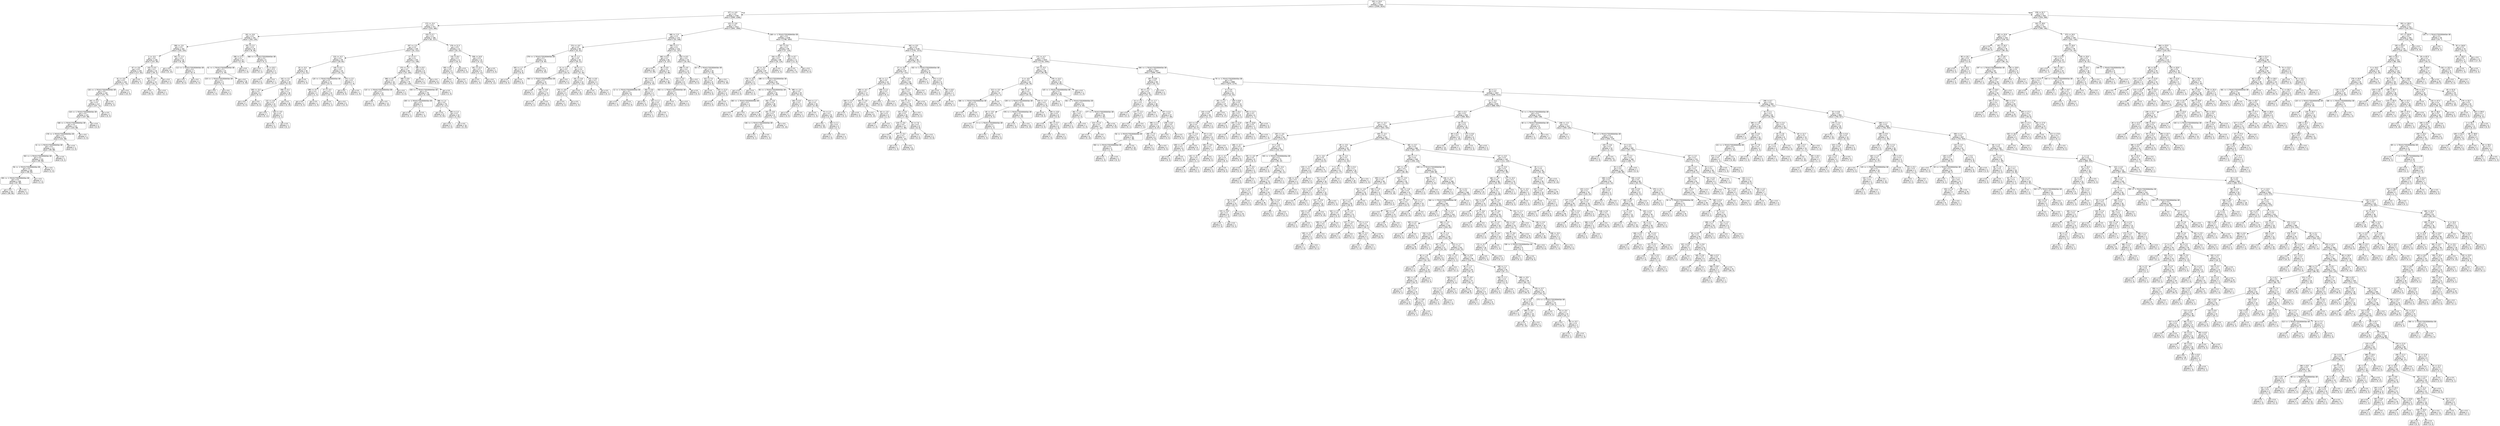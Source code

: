 digraph Tree {
node [shape=box, style="rounded", color="black", fontname=helvetica] ;
edge [fontname=helvetica] ;
0 [label="335 <= 15.6\ngini = 0.5\nsamples = 3346\nvalue = [2599, 2614]"] ;
1 [label="377 <= -4.9\ngini = 0.5\nsamples = 2783\nvalue = [2065, 2266]"] ;
0 -> 1 [labeldistance=2.5, labelangle=45, headlabel="True"] ;
2 [label="172 <= -5.4\ngini = 0.5\nsamples = 371\nvalue = [224, 366]"] ;
1 -> 2 ;
3 [label="161 <= -0.6\ngini = 0.5\nsamples = 191\nvalue = [163, 139]"] ;
2 -> 3 ;
4 [label="266 <= -2.6\ngini = 0.5\nsamples = 162\nvalue = [155, 103]"] ;
3 -> 4 ;
5 [label="2 <= -5.5\ngini = 0.5\nsamples = 146\nvalue = [147, 85]"] ;
4 -> 5 ;
6 [label="67 <= -5.6\ngini = 0.5\nsamples = 130\nvalue = [117, 82]"] ;
5 -> 6 ;
7 [label="61 <= -5.9\ngini = 0.5\nsamples = 125\nvalue = [117, 75]"] ;
6 -> 7 ;
8 [label="143 <= -1.7014117331926443e+38\ngini = 0.5\nsamples = 120\nvalue = [107, 75]"] ;
7 -> 8 ;
9 [label="341 <= -0.1\ngini = 0.5\nsamples = 117\nvalue = [107, 72]"] ;
8 -> 9 ;
10 [label="218 <= -1.7014117331926443e+38\ngini = 0.5\nsamples = 115\nvalue = [107, 68]"] ;
9 -> 10 ;
11 [label="348 <= -1.7014117331926443e+38\ngini = 0.5\nsamples = 113\nvalue = [103, 68]"] ;
10 -> 11 ;
12 [label="178 <= -1.7014117331926443e+38\ngini = 0.5\nsamples = 112\nvalue = [101, 68]"] ;
11 -> 12 ;
13 [label="41 <= -1.7014117331926443e+38\ngini = 0.5\nsamples = 111\nvalue = [99, 68]"] ;
12 -> 13 ;
14 [label="302 <= -1.7014117331926443e+38\ngini = 0.5\nsamples = 110\nvalue = [99, 66]"] ;
13 -> 14 ;
15 [label="56 <= -1.7014117331926443e+38\ngini = 0.5\nsamples = 109\nvalue = [98, 66]"] ;
14 -> 15 ;
16 [label="355 <= -1.7014117331926443e+38\ngini = 0.5\nsamples = 108\nvalue = [97, 66]"] ;
15 -> 16 ;
17 [label="gini = 0.5\nsamples = 107\nvalue = [96, 66]"] ;
16 -> 17 ;
18 [label="gini = 0.0\nsamples = 1\nvalue = [1, 0]"] ;
16 -> 18 ;
19 [label="gini = 0.0\nsamples = 1\nvalue = [1, 0]"] ;
15 -> 19 ;
20 [label="gini = 0.0\nsamples = 1\nvalue = [1, 0]"] ;
14 -> 20 ;
21 [label="gini = 0.0\nsamples = 1\nvalue = [0, 2]"] ;
13 -> 21 ;
22 [label="gini = 0.0\nsamples = 1\nvalue = [2, 0]"] ;
12 -> 22 ;
23 [label="gini = 0.0\nsamples = 1\nvalue = [2, 0]"] ;
11 -> 23 ;
24 [label="gini = 0.0\nsamples = 2\nvalue = [4, 0]"] ;
10 -> 24 ;
25 [label="gini = 0.0\nsamples = 2\nvalue = [0, 4]"] ;
9 -> 25 ;
26 [label="gini = 0.0\nsamples = 3\nvalue = [0, 3]"] ;
8 -> 26 ;
27 [label="gini = 0.0\nsamples = 5\nvalue = [10, 0]"] ;
7 -> 27 ;
28 [label="gini = 0.0\nsamples = 5\nvalue = [0, 7]"] ;
6 -> 28 ;
29 [label="153 <= 0.5\ngini = 0.2\nsamples = 16\nvalue = [30, 3]"] ;
5 -> 29 ;
30 [label="323 <= -3.4\ngini = 0.1\nsamples = 14\nvalue = [30, 1]"] ;
29 -> 30 ;
31 [label="gini = 0.0\nsamples = 13\nvalue = [30, 0]"] ;
30 -> 31 ;
32 [label="gini = 0.0\nsamples = 1\nvalue = [0, 1]"] ;
30 -> 32 ;
33 [label="gini = 0.0\nsamples = 2\nvalue = [0, 2]"] ;
29 -> 33 ;
34 [label="341 <= -1.3\ngini = 0.4\nsamples = 16\nvalue = [8, 18]"] ;
4 -> 34 ;
35 [label="gini = 0.0\nsamples = 9\nvalue = [0, 15]"] ;
34 -> 35 ;
36 [label="112 <= -1.7014117331926443e+38\ngini = 0.4\nsamples = 7\nvalue = [8, 3]"] ;
34 -> 36 ;
37 [label="gini = 0.0\nsamples = 5\nvalue = [8, 0]"] ;
36 -> 37 ;
38 [label="gini = 0.0\nsamples = 2\nvalue = [0, 3]"] ;
36 -> 38 ;
39 [label="201 <= 2.3\ngini = 0.3\nsamples = 29\nvalue = [8, 36]"] ;
3 -> 39 ;
40 [label="206 <= 17.3\ngini = 0.1\nsamples = 23\nvalue = [3, 34]"] ;
39 -> 40 ;
41 [label="61 <= -1.7014117331926443e+38\ngini = 0.1\nsamples = 22\nvalue = [2, 34]"] ;
40 -> 41 ;
42 [label="219 <= -1.7014117331926443e+38\ngini = 0.4\nsamples = 4\nvalue = [2, 4]"] ;
41 -> 42 ;
43 [label="gini = 0.0\nsamples = 1\nvalue = [2, 0]"] ;
42 -> 43 ;
44 [label="gini = 0.0\nsamples = 3\nvalue = [0, 4]"] ;
42 -> 44 ;
45 [label="gini = 0.0\nsamples = 18\nvalue = [0, 30]"] ;
41 -> 45 ;
46 [label="gini = 0.0\nsamples = 1\nvalue = [1, 0]"] ;
40 -> 46 ;
47 [label="366 <= -1.7014117331926443e+38\ngini = 0.4\nsamples = 6\nvalue = [5, 2]"] ;
39 -> 47 ;
48 [label="gini = 0.0\nsamples = 1\nvalue = [0, 1]"] ;
47 -> 48 ;
49 [label="21 <= 10.3\ngini = 0.3\nsamples = 5\nvalue = [5, 1]"] ;
47 -> 49 ;
50 [label="gini = 0.0\nsamples = 4\nvalue = [5, 0]"] ;
49 -> 50 ;
51 [label="gini = 0.0\nsamples = 1\nvalue = [0, 1]"] ;
49 -> 51 ;
52 [label="319 <= 5.7\ngini = 0.3\nsamples = 180\nvalue = [61, 227]"] ;
2 -> 52 ;
53 [label="207 <= -2.3\ngini = 0.3\nsamples = 159\nvalue = [41, 212]"] ;
52 -> 53 ;
54 [label="124 <= -4.3\ngini = 0.4\nsamples = 56\nvalue = [28, 64]"] ;
53 -> 54 ;
55 [label="20 <= -0.4\ngini = 0.3\nsamples = 36\nvalue = [12, 51]"] ;
54 -> 55 ;
56 [label="242 <= -5.1\ngini = 0.3\nsamples = 34\nvalue = [9, 51]"] ;
55 -> 56 ;
57 [label="300 <= -5.4\ngini = 0.5\nsamples = 6\nvalue = [6, 4]"] ;
56 -> 57 ;
58 [label="gini = 0.0\nsamples = 2\nvalue = [0, 4]"] ;
57 -> 58 ;
59 [label="gini = 0.0\nsamples = 4\nvalue = [6, 0]"] ;
57 -> 59 ;
60 [label="358 <= -5.1\ngini = 0.1\nsamples = 28\nvalue = [3, 47]"] ;
56 -> 60 ;
61 [label="122 <= -4.9\ngini = 0.3\nsamples = 10\nvalue = [3, 12]"] ;
60 -> 61 ;
62 [label="gini = 0.0\nsamples = 7\nvalue = [0, 11]"] ;
61 -> 62 ;
63 [label="128 <= -4.5\ngini = 0.4\nsamples = 3\nvalue = [3, 1]"] ;
61 -> 63 ;
64 [label="gini = 0.0\nsamples = 2\nvalue = [3, 0]"] ;
63 -> 64 ;
65 [label="gini = 0.0\nsamples = 1\nvalue = [0, 1]"] ;
63 -> 65 ;
66 [label="gini = 0.0\nsamples = 18\nvalue = [0, 35]"] ;
60 -> 66 ;
67 [label="gini = 0.0\nsamples = 2\nvalue = [3, 0]"] ;
55 -> 67 ;
68 [label="145 <= 0.2\ngini = 0.5\nsamples = 20\nvalue = [16, 13]"] ;
54 -> 68 ;
69 [label="120 <= -1.7014117331926443e+38\ngini = 0.3\nsamples = 13\nvalue = [15, 4]"] ;
68 -> 69 ;
70 [label="299 <= -0.7\ngini = 0.4\nsamples = 3\nvalue = [1, 3]"] ;
69 -> 70 ;
71 [label="gini = 0.0\nsamples = 2\nvalue = [0, 3]"] ;
70 -> 71 ;
72 [label="gini = 0.0\nsamples = 1\nvalue = [1, 0]"] ;
70 -> 72 ;
73 [label="27 <= -4.3\ngini = 0.1\nsamples = 10\nvalue = [14, 1]"] ;
69 -> 73 ;
74 [label="gini = 0.0\nsamples = 1\nvalue = [0, 1]"] ;
73 -> 74 ;
75 [label="gini = 0.0\nsamples = 9\nvalue = [14, 0]"] ;
73 -> 75 ;
76 [label="274 <= 2.5\ngini = 0.2\nsamples = 7\nvalue = [1, 9]"] ;
68 -> 76 ;
77 [label="gini = 0.0\nsamples = 6\nvalue = [0, 9]"] ;
76 -> 77 ;
78 [label="gini = 0.0\nsamples = 1\nvalue = [1, 0]"] ;
76 -> 78 ;
79 [label="17 <= 5.7\ngini = 0.1\nsamples = 103\nvalue = [13, 148]"] ;
53 -> 79 ;
80 [label="175 <= -1.5\ngini = 0.1\nsamples = 95\nvalue = [10, 140]"] ;
79 -> 80 ;
81 [label="398 <= -0.7\ngini = 0.3\nsamples = 16\nvalue = [5, 22]"] ;
80 -> 81 ;
82 [label="110 <= -1.7014117331926443e+38\ngini = 0.1\nsamples = 13\nvalue = [1, 22]"] ;
81 -> 82 ;
83 [label="gini = 0.0\nsamples = 1\nvalue = [1, 0]"] ;
82 -> 83 ;
84 [label="gini = 0.0\nsamples = 12\nvalue = [0, 22]"] ;
82 -> 84 ;
85 [label="gini = 0.0\nsamples = 3\nvalue = [4, 0]"] ;
81 -> 85 ;
86 [label="368 <= 6.8\ngini = 0.1\nsamples = 79\nvalue = [5, 118]"] ;
80 -> 86 ;
87 [label="250 <= -1.7014117331926443e+38\ngini = 0.1\nsamples = 78\nvalue = [4, 118]"] ;
86 -> 87 ;
88 [label="205 <= -1.7014117331926443e+38\ngini = 0.5\nsamples = 2\nvalue = [1, 1]"] ;
87 -> 88 ;
89 [label="gini = 0.0\nsamples = 1\nvalue = [0, 1]"] ;
88 -> 89 ;
90 [label="gini = 0.0\nsamples = 1\nvalue = [1, 0]"] ;
88 -> 90 ;
91 [label="386 <= 1.4\ngini = 0.0\nsamples = 76\nvalue = [3, 117]"] ;
87 -> 91 ;
92 [label="gini = 0.0\nsamples = 57\nvalue = [0, 92]"] ;
91 -> 92 ;
93 [label="285 <= 1.4\ngini = 0.2\nsamples = 19\nvalue = [3, 25]"] ;
91 -> 93 ;
94 [label="gini = 0.0\nsamples = 3\nvalue = [3, 0]"] ;
93 -> 94 ;
95 [label="gini = 0.0\nsamples = 16\nvalue = [0, 25]"] ;
93 -> 95 ;
96 [label="gini = 0.0\nsamples = 1\nvalue = [1, 0]"] ;
86 -> 96 ;
97 [label="285 <= 6.0\ngini = 0.4\nsamples = 8\nvalue = [3, 8]"] ;
79 -> 97 ;
98 [label="gini = 0.0\nsamples = 2\nvalue = [3, 0]"] ;
97 -> 98 ;
99 [label="gini = 0.0\nsamples = 6\nvalue = [0, 8]"] ;
97 -> 99 ;
100 [label="178 <= 11.3\ngini = 0.5\nsamples = 21\nvalue = [20, 15]"] ;
52 -> 100 ;
101 [label="132 <= 8.4\ngini = 0.3\nsamples = 11\nvalue = [16, 3]"] ;
100 -> 101 ;
102 [label="305 <= 6.2\ngini = 0.5\nsamples = 5\nvalue = [4, 3]"] ;
101 -> 102 ;
103 [label="gini = 0.0\nsamples = 2\nvalue = [4, 0]"] ;
102 -> 103 ;
104 [label="gini = 0.0\nsamples = 3\nvalue = [0, 3]"] ;
102 -> 104 ;
105 [label="gini = 0.0\nsamples = 6\nvalue = [12, 0]"] ;
101 -> 105 ;
106 [label="338 <= 14.6\ngini = 0.4\nsamples = 10\nvalue = [4, 12]"] ;
100 -> 106 ;
107 [label="261 <= 12.2\ngini = 0.1\nsamples = 9\nvalue = [1, 12]"] ;
106 -> 107 ;
108 [label="gini = 0.0\nsamples = 1\nvalue = [1, 0]"] ;
107 -> 108 ;
109 [label="gini = 0.0\nsamples = 8\nvalue = [0, 12]"] ;
107 -> 109 ;
110 [label="gini = 0.0\nsamples = 1\nvalue = [3, 0]"] ;
106 -> 110 ;
111 [label="123 <= -5.8\ngini = 0.5\nsamples = 2412\nvalue = [1841, 1900]"] ;
1 -> 111 ;
112 [label="389 <= -1.0\ngini = 0.3\nsamples = 174\nvalue = [53, 208]"] ;
111 -> 112 ;
113 [label="274 <= -4.0\ngini = 0.5\nsamples = 58\nvalue = [32, 61]"] ;
112 -> 113 ;
114 [label="278 <= -1.7014117331926443e+38\ngini = 0.2\nsamples = 24\nvalue = [6, 40]"] ;
113 -> 114 ;
115 [label="283 <= -1.7\ngini = 0.5\nsamples = 8\nvalue = [6, 6]"] ;
114 -> 115 ;
116 [label="gini = 0.0\nsamples = 3\nvalue = [6, 0]"] ;
115 -> 116 ;
117 [label="gini = 0.0\nsamples = 5\nvalue = [0, 6]"] ;
115 -> 117 ;
118 [label="gini = 0.0\nsamples = 16\nvalue = [0, 34]"] ;
114 -> 118 ;
119 [label="94 <= -1.2\ngini = 0.5\nsamples = 34\nvalue = [26, 21]"] ;
113 -> 119 ;
120 [label="21 <= -1.2\ngini = 0.3\nsamples = 17\nvalue = [20, 5]"] ;
119 -> 120 ;
121 [label="394 <= -1.7014117331926443e+38\ngini = 0.2\nsamples = 14\nvalue = [20, 2]"] ;
120 -> 121 ;
122 [label="gini = 0.0\nsamples = 1\nvalue = [0, 1]"] ;
121 -> 122 ;
123 [label="194 <= -3.8\ngini = 0.1\nsamples = 13\nvalue = [20, 1]"] ;
121 -> 123 ;
124 [label="gini = 0.0\nsamples = 1\nvalue = [0, 1]"] ;
123 -> 124 ;
125 [label="gini = 0.0\nsamples = 12\nvalue = [20, 0]"] ;
123 -> 125 ;
126 [label="gini = 0.0\nsamples = 3\nvalue = [0, 3]"] ;
120 -> 126 ;
127 [label="63 <= 1.1\ngini = 0.4\nsamples = 17\nvalue = [6, 16]"] ;
119 -> 127 ;
128 [label="191 <= -0.6\ngini = 0.2\nsamples = 13\nvalue = [2, 15]"] ;
127 -> 128 ;
129 [label="276 <= -0.8\ngini = 0.5\nsamples = 3\nvalue = [2, 2]"] ;
128 -> 129 ;
130 [label="gini = 0.0\nsamples = 2\nvalue = [0, 2]"] ;
129 -> 130 ;
131 [label="gini = 0.0\nsamples = 1\nvalue = [2, 0]"] ;
129 -> 131 ;
132 [label="gini = 0.0\nsamples = 10\nvalue = [0, 13]"] ;
128 -> 132 ;
133 [label="232 <= 9.9\ngini = 0.3\nsamples = 4\nvalue = [4, 1]"] ;
127 -> 133 ;
134 [label="gini = 0.0\nsamples = 3\nvalue = [4, 0]"] ;
133 -> 134 ;
135 [label="gini = 0.0\nsamples = 1\nvalue = [0, 1]"] ;
133 -> 135 ;
136 [label="356 <= 2.7\ngini = 0.2\nsamples = 116\nvalue = [21, 147]"] ;
112 -> 136 ;
137 [label="365 <= 0.2\ngini = 0.1\nsamples = 82\nvalue = [5, 107]"] ;
136 -> 137 ;
138 [label="gini = 0.0\nsamples = 45\nvalue = [0, 59]"] ;
137 -> 138 ;
139 [label="46 <= 0.9\ngini = 0.2\nsamples = 37\nvalue = [5, 48]"] ;
137 -> 139 ;
140 [label="99 <= 0.5\ngini = 0.4\nsamples = 12\nvalue = [5, 10]"] ;
139 -> 140 ;
141 [label="12 <= -1.7014117331926443e+38\ngini = 0.2\nsamples = 8\nvalue = [1, 9]"] ;
140 -> 141 ;
142 [label="gini = 0.0\nsamples = 1\nvalue = [1, 0]"] ;
141 -> 142 ;
143 [label="gini = 0.0\nsamples = 7\nvalue = [0, 9]"] ;
141 -> 143 ;
144 [label="264 <= 0.8\ngini = 0.3\nsamples = 4\nvalue = [4, 1]"] ;
140 -> 144 ;
145 [label="gini = 0.0\nsamples = 2\nvalue = [3, 0]"] ;
144 -> 145 ;
146 [label="251 <= 1.1\ngini = 0.5\nsamples = 2\nvalue = [1, 1]"] ;
144 -> 146 ;
147 [label="gini = 0.0\nsamples = 1\nvalue = [0, 1]"] ;
146 -> 147 ;
148 [label="gini = 0.0\nsamples = 1\nvalue = [1, 0]"] ;
146 -> 148 ;
149 [label="gini = 0.0\nsamples = 25\nvalue = [0, 38]"] ;
139 -> 149 ;
150 [label="263 <= 6.5\ngini = 0.4\nsamples = 34\nvalue = [16, 40]"] ;
136 -> 150 ;
151 [label="288 <= 4.9\ngini = 0.4\nsamples = 14\nvalue = [13, 5]"] ;
150 -> 151 ;
152 [label="213 <= 4.0\ngini = 0.5\nsamples = 8\nvalue = [4, 5]"] ;
151 -> 152 ;
153 [label="352 <= -1.7014117331926443e+38\ngini = 0.3\nsamples = 5\nvalue = [4, 1]"] ;
152 -> 153 ;
154 [label="gini = 0.0\nsamples = 1\nvalue = [0, 1]"] ;
153 -> 154 ;
155 [label="gini = 0.0\nsamples = 4\nvalue = [4, 0]"] ;
153 -> 155 ;
156 [label="gini = 0.0\nsamples = 3\nvalue = [0, 4]"] ;
152 -> 156 ;
157 [label="gini = 0.0\nsamples = 6\nvalue = [9, 0]"] ;
151 -> 157 ;
158 [label="64 <= -1.7014117331926443e+38\ngini = 0.1\nsamples = 20\nvalue = [3, 35]"] ;
150 -> 158 ;
159 [label="322 <= 7.6\ngini = 0.4\nsamples = 8\nvalue = [3, 9]"] ;
158 -> 159 ;
160 [label="gini = 0.0\nsamples = 4\nvalue = [0, 6]"] ;
159 -> 160 ;
161 [label="343 <= 11.0\ngini = 0.5\nsamples = 4\nvalue = [3, 3]"] ;
159 -> 161 ;
162 [label="gini = 0.0\nsamples = 2\nvalue = [3, 0]"] ;
161 -> 162 ;
163 [label="gini = 0.0\nsamples = 2\nvalue = [0, 3]"] ;
161 -> 163 ;
164 [label="gini = 0.0\nsamples = 12\nvalue = [0, 26]"] ;
158 -> 164 ;
165 [label="269 <= -1.7014117331926443e+38\ngini = 0.5\nsamples = 2238\nvalue = [1788, 1692]"] ;
111 -> 165 ;
166 [label="107 <= 5.6\ngini = 0.3\nsamples = 99\nvalue = [27, 120]"] ;
165 -> 166 ;
167 [label="334 <= 6.0\ngini = 0.2\nsamples = 88\nvalue = [16, 114]"] ;
166 -> 167 ;
168 [label="82 <= -3.2\ngini = 0.2\nsamples = 87\nvalue = [14, 114]"] ;
167 -> 168 ;
169 [label="276 <= -0.4\ngini = 0.5\nsamples = 6\nvalue = [4, 4]"] ;
168 -> 169 ;
170 [label="gini = 0.0\nsamples = 3\nvalue = [4, 0]"] ;
169 -> 170 ;
171 [label="gini = 0.0\nsamples = 3\nvalue = [0, 4]"] ;
169 -> 171 ;
172 [label="288 <= -1.7014117331926443e+38\ngini = 0.2\nsamples = 81\nvalue = [10, 110]"] ;
168 -> 172 ;
173 [label="84 <= -1.7014117331926443e+38\ngini = 0.1\nsamples = 52\nvalue = [2, 69]"] ;
172 -> 173 ;
174 [label="260 <= -1.7014117331926443e+38\ngini = 0.4\nsamples = 4\nvalue = [1, 3]"] ;
173 -> 174 ;
175 [label="gini = 0.0\nsamples = 1\nvalue = [1, 0]"] ;
174 -> 175 ;
176 [label="gini = 0.0\nsamples = 3\nvalue = [0, 3]"] ;
174 -> 176 ;
177 [label="342 <= -0.6\ngini = 0.0\nsamples = 48\nvalue = [1, 66]"] ;
173 -> 177 ;
178 [label="gini = 0.0\nsamples = 39\nvalue = [0, 55]"] ;
177 -> 178 ;
179 [label="341 <= -0.6\ngini = 0.2\nsamples = 9\nvalue = [1, 11]"] ;
177 -> 179 ;
180 [label="246 <= -1.7014117331926443e+38\ngini = 0.5\nsamples = 2\nvalue = [1, 1]"] ;
179 -> 180 ;
181 [label="gini = 0.0\nsamples = 1\nvalue = [0, 1]"] ;
180 -> 181 ;
182 [label="gini = 0.0\nsamples = 1\nvalue = [1, 0]"] ;
180 -> 182 ;
183 [label="gini = 0.0\nsamples = 7\nvalue = [0, 10]"] ;
179 -> 183 ;
184 [label="390 <= -2.0\ngini = 0.3\nsamples = 29\nvalue = [8, 41]"] ;
172 -> 184 ;
185 [label="260 <= 0.5\ngini = 0.3\nsamples = 3\nvalue = [4, 1]"] ;
184 -> 185 ;
186 [label="gini = 0.0\nsamples = 2\nvalue = [4, 0]"] ;
185 -> 186 ;
187 [label="gini = 0.0\nsamples = 1\nvalue = [0, 1]"] ;
185 -> 187 ;
188 [label="319 <= -1.7\ngini = 0.2\nsamples = 26\nvalue = [4, 40]"] ;
184 -> 188 ;
189 [label="gini = 0.0\nsamples = 1\nvalue = [1, 0]"] ;
188 -> 189 ;
190 [label="75 <= 1.5\ngini = 0.1\nsamples = 25\nvalue = [3, 40]"] ;
188 -> 190 ;
191 [label="gini = 0.0\nsamples = 20\nvalue = [0, 33]"] ;
190 -> 191 ;
192 [label="384 <= 1.1\ngini = 0.4\nsamples = 5\nvalue = [3, 7]"] ;
190 -> 192 ;
193 [label="gini = 0.0\nsamples = 1\nvalue = [3, 0]"] ;
192 -> 193 ;
194 [label="gini = 0.0\nsamples = 4\nvalue = [0, 7]"] ;
192 -> 194 ;
195 [label="gini = 0.0\nsamples = 1\nvalue = [2, 0]"] ;
167 -> 195 ;
196 [label="152 <= 9.7\ngini = 0.5\nsamples = 11\nvalue = [11, 6]"] ;
166 -> 196 ;
197 [label="gini = 0.0\nsamples = 6\nvalue = [11, 0]"] ;
196 -> 197 ;
198 [label="gini = 0.0\nsamples = 5\nvalue = [0, 6]"] ;
196 -> 198 ;
199 [label="362 <= -5.0\ngini = 0.5\nsamples = 2139\nvalue = [1761, 1572]"] ;
165 -> 199 ;
200 [label="363 <= 1.8\ngini = 0.3\nsamples = 96\nvalue = [35, 127]"] ;
199 -> 200 ;
201 [label="27 <= -0.9\ngini = 0.3\nsamples = 87\nvalue = [27, 121]"] ;
200 -> 201 ;
202 [label="82 <= -1.1\ngini = 0.5\nsamples = 24\nvalue = [13, 23]"] ;
201 -> 202 ;
203 [label="339 <= -4.3\ngini = 0.3\nsamples = 17\nvalue = [4, 21]"] ;
202 -> 203 ;
204 [label="269 <= -4.4\ngini = 0.4\nsamples = 4\nvalue = [3, 1]"] ;
203 -> 204 ;
205 [label="gini = 0.0\nsamples = 1\nvalue = [0, 1]"] ;
204 -> 205 ;
206 [label="gini = 0.0\nsamples = 3\nvalue = [3, 0]"] ;
204 -> 206 ;
207 [label="330 <= -2.8\ngini = 0.1\nsamples = 13\nvalue = [1, 20]"] ;
203 -> 207 ;
208 [label="gini = 0.0\nsamples = 8\nvalue = [0, 15]"] ;
207 -> 208 ;
209 [label="44 <= -1.9\ngini = 0.3\nsamples = 5\nvalue = [1, 5]"] ;
207 -> 209 ;
210 [label="gini = 0.0\nsamples = 1\nvalue = [1, 0]"] ;
209 -> 210 ;
211 [label="gini = 0.0\nsamples = 4\nvalue = [0, 5]"] ;
209 -> 211 ;
212 [label="339 <= 2.2\ngini = 0.3\nsamples = 7\nvalue = [9, 2]"] ;
202 -> 212 ;
213 [label="gini = 0.0\nsamples = 5\nvalue = [9, 0]"] ;
212 -> 213 ;
214 [label="gini = 0.0\nsamples = 2\nvalue = [0, 2]"] ;
212 -> 214 ;
215 [label="276 <= 15.0\ngini = 0.2\nsamples = 63\nvalue = [14, 98]"] ;
201 -> 215 ;
216 [label="323 <= 0.3\ngini = 0.2\nsamples = 62\nvalue = [12, 98]"] ;
215 -> 216 ;
217 [label="323 <= -0.1\ngini = 0.3\nsamples = 39\nvalue = [12, 56]"] ;
216 -> 217 ;
218 [label="231 <= 4.0\ngini = 0.2\nsamples = 35\nvalue = [7, 56]"] ;
217 -> 218 ;
219 [label="118 <= -0.6\ngini = 0.0\nsamples = 27\nvalue = [1, 48]"] ;
218 -> 219 ;
220 [label="gini = 0.0\nsamples = 20\nvalue = [0, 38]"] ;
219 -> 220 ;
221 [label="377 <= -0.4\ngini = 0.2\nsamples = 7\nvalue = [1, 10]"] ;
219 -> 221 ;
222 [label="gini = 0.0\nsamples = 1\nvalue = [1, 0]"] ;
221 -> 222 ;
223 [label="gini = 0.0\nsamples = 6\nvalue = [0, 10]"] ;
221 -> 223 ;
224 [label="92 <= 7.6\ngini = 0.5\nsamples = 8\nvalue = [6, 8]"] ;
218 -> 224 ;
225 [label="gini = 0.0\nsamples = 3\nvalue = [6, 0]"] ;
224 -> 225 ;
226 [label="gini = 0.0\nsamples = 5\nvalue = [0, 8]"] ;
224 -> 226 ;
227 [label="gini = 0.0\nsamples = 4\nvalue = [5, 0]"] ;
217 -> 227 ;
228 [label="gini = 0.0\nsamples = 23\nvalue = [0, 42]"] ;
216 -> 228 ;
229 [label="gini = 0.0\nsamples = 1\nvalue = [2, 0]"] ;
215 -> 229 ;
230 [label="332 <= -1.7014117331926443e+38\ngini = 0.5\nsamples = 9\nvalue = [8, 6]"] ;
200 -> 230 ;
231 [label="gini = 0.0\nsamples = 3\nvalue = [7, 0]"] ;
230 -> 231 ;
232 [label="374 <= 4.9\ngini = 0.2\nsamples = 6\nvalue = [1, 6]"] ;
230 -> 232 ;
233 [label="gini = 0.0\nsamples = 4\nvalue = [0, 5]"] ;
232 -> 233 ;
234 [label="236 <= 6.8\ngini = 0.5\nsamples = 2\nvalue = [1, 1]"] ;
232 -> 234 ;
235 [label="gini = 0.0\nsamples = 1\nvalue = [1, 0]"] ;
234 -> 235 ;
236 [label="gini = 0.0\nsamples = 1\nvalue = [0, 1]"] ;
234 -> 236 ;
237 [label="171 <= -4.7\ngini = 0.5\nsamples = 2043\nvalue = [1726, 1445]"] ;
199 -> 237 ;
238 [label="147 <= -0.2\ngini = 0.4\nsamples = 86\nvalue = [36, 99]"] ;
237 -> 238 ;
239 [label="3 <= -4.9\ngini = 0.5\nsamples = 42\nvalue = [30, 34]"] ;
238 -> 239 ;
240 [label="213 <= -5.5\ngini = 0.2\nsamples = 8\nvalue = [11, 1]"] ;
239 -> 240 ;
241 [label="286 <= -1.7014117331926443e+38\ngini = 0.5\nsamples = 2\nvalue = [1, 1]"] ;
240 -> 241 ;
242 [label="gini = 0.0\nsamples = 1\nvalue = [1, 0]"] ;
241 -> 242 ;
243 [label="gini = 0.0\nsamples = 1\nvalue = [0, 1]"] ;
241 -> 243 ;
244 [label="gini = 0.0\nsamples = 6\nvalue = [10, 0]"] ;
240 -> 244 ;
245 [label="230 <= -0.7\ngini = 0.5\nsamples = 34\nvalue = [19, 33]"] ;
239 -> 245 ;
246 [label="159 <= -1.7014117331926443e+38\ngini = 0.3\nsamples = 22\nvalue = [6, 27]"] ;
245 -> 246 ;
247 [label="65 <= -3.5\ngini = 0.5\nsamples = 6\nvalue = [5, 4]"] ;
246 -> 247 ;
248 [label="gini = 0.0\nsamples = 2\nvalue = [4, 0]"] ;
247 -> 248 ;
249 [label="0 <= -1.7014117331926443e+38\ngini = 0.3\nsamples = 4\nvalue = [1, 4]"] ;
247 -> 249 ;
250 [label="gini = 0.0\nsamples = 1\nvalue = [1, 0]"] ;
249 -> 250 ;
251 [label="gini = 0.0\nsamples = 3\nvalue = [0, 4]"] ;
249 -> 251 ;
252 [label="376 <= -1.7014117331926443e+38\ngini = 0.1\nsamples = 16\nvalue = [1, 23]"] ;
246 -> 252 ;
253 [label="gini = 0.0\nsamples = 1\nvalue = [1, 0]"] ;
252 -> 253 ;
254 [label="gini = 0.0\nsamples = 15\nvalue = [0, 23]"] ;
252 -> 254 ;
255 [label="319 <= -1.0\ngini = 0.4\nsamples = 12\nvalue = [13, 6]"] ;
245 -> 255 ;
256 [label="gini = 0.0\nsamples = 4\nvalue = [8, 0]"] ;
255 -> 256 ;
257 [label="109 <= -0.8\ngini = 0.5\nsamples = 8\nvalue = [5, 6]"] ;
255 -> 257 ;
258 [label="gini = 0.0\nsamples = 2\nvalue = [4, 0]"] ;
257 -> 258 ;
259 [label="361 <= -0.7\ngini = 0.2\nsamples = 6\nvalue = [1, 6]"] ;
257 -> 259 ;
260 [label="gini = 0.0\nsamples = 1\nvalue = [1, 0]"] ;
259 -> 260 ;
261 [label="gini = 0.0\nsamples = 5\nvalue = [0, 6]"] ;
259 -> 261 ;
262 [label="376 <= 14.2\ngini = 0.2\nsamples = 44\nvalue = [6, 65]"] ;
238 -> 262 ;
263 [label="143 <= -1.7014117331926443e+38\ngini = 0.1\nsamples = 43\nvalue = [5, 65]"] ;
262 -> 263 ;
264 [label="gini = 0.0\nsamples = 1\nvalue = [2, 0]"] ;
263 -> 264 ;
265 [label="301 <= -1.7014117331926443e+38\ngini = 0.1\nsamples = 42\nvalue = [3, 65]"] ;
263 -> 265 ;
266 [label="361 <= 1.0\ngini = 0.5\nsamples = 3\nvalue = [2, 3]"] ;
265 -> 266 ;
267 [label="gini = 0.0\nsamples = 2\nvalue = [0, 3]"] ;
266 -> 267 ;
268 [label="gini = 0.0\nsamples = 1\nvalue = [2, 0]"] ;
266 -> 268 ;
269 [label="277 <= -1.7014117331926443e+38\ngini = 0.0\nsamples = 39\nvalue = [1, 62]"] ;
265 -> 269 ;
270 [label="214 <= 2.4\ngini = 0.2\nsamples = 7\nvalue = [1, 10]"] ;
269 -> 270 ;
271 [label="gini = 0.0\nsamples = 6\nvalue = [0, 10]"] ;
270 -> 271 ;
272 [label="gini = 0.0\nsamples = 1\nvalue = [1, 0]"] ;
270 -> 272 ;
273 [label="gini = 0.0\nsamples = 32\nvalue = [0, 52]"] ;
269 -> 273 ;
274 [label="gini = 0.0\nsamples = 1\nvalue = [1, 0]"] ;
262 -> 274 ;
275 [label="394 <= -1.7014117331926443e+38\ngini = 0.5\nsamples = 1957\nvalue = [1690, 1346]"] ;
237 -> 275 ;
276 [label="287 <= 8.8\ngini = 0.3\nsamples = 59\nvalue = [20, 72]"] ;
275 -> 276 ;
277 [label="45 <= -1.3\ngini = 0.3\nsamples = 55\nvalue = [15, 72]"] ;
276 -> 277 ;
278 [label="14 <= -4.5\ngini = 0.4\nsamples = 7\nvalue = [7, 3]"] ;
277 -> 278 ;
279 [label="gini = 0.0\nsamples = 2\nvalue = [0, 2]"] ;
278 -> 279 ;
280 [label="127 <= -2.2\ngini = 0.2\nsamples = 5\nvalue = [7, 1]"] ;
278 -> 280 ;
281 [label="gini = 0.0\nsamples = 1\nvalue = [0, 1]"] ;
280 -> 281 ;
282 [label="gini = 0.0\nsamples = 4\nvalue = [7, 0]"] ;
280 -> 282 ;
283 [label="93 <= -1.7\ngini = 0.2\nsamples = 48\nvalue = [8, 69]"] ;
277 -> 283 ;
284 [label="gini = 0.0\nsamples = 1\nvalue = [1, 0]"] ;
283 -> 284 ;
285 [label="257 <= 6.1\ngini = 0.2\nsamples = 47\nvalue = [7, 69]"] ;
283 -> 285 ;
286 [label="396 <= 1.3\ngini = 0.1\nsamples = 42\nvalue = [4, 67]"] ;
285 -> 286 ;
287 [label="56 <= -1.7014117331926443e+38\ngini = 0.0\nsamples = 36\nvalue = [1, 58]"] ;
286 -> 287 ;
288 [label="350 <= -1.7014117331926443e+38\ngini = 0.4\nsamples = 3\nvalue = [1, 3]"] ;
287 -> 288 ;
289 [label="gini = 0.0\nsamples = 1\nvalue = [1, 0]"] ;
288 -> 289 ;
290 [label="gini = 0.0\nsamples = 2\nvalue = [0, 3]"] ;
288 -> 290 ;
291 [label="gini = 0.0\nsamples = 33\nvalue = [0, 55]"] ;
287 -> 291 ;
292 [label="280 <= 1.5\ngini = 0.4\nsamples = 6\nvalue = [3, 9]"] ;
286 -> 292 ;
293 [label="gini = 0.0\nsamples = 2\nvalue = [3, 0]"] ;
292 -> 293 ;
294 [label="gini = 0.0\nsamples = 4\nvalue = [0, 9]"] ;
292 -> 294 ;
295 [label="238 <= 6.5\ngini = 0.5\nsamples = 5\nvalue = [3, 2]"] ;
285 -> 295 ;
296 [label="gini = 0.0\nsamples = 3\nvalue = [3, 0]"] ;
295 -> 296 ;
297 [label="gini = 0.0\nsamples = 2\nvalue = [0, 2]"] ;
295 -> 297 ;
298 [label="gini = 0.0\nsamples = 4\nvalue = [5, 0]"] ;
276 -> 298 ;
299 [label="79 <= -1.7014117331926443e+38\ngini = 0.5\nsamples = 1898\nvalue = [1670, 1274]"] ;
275 -> 299 ;
300 [label="0 <= 5.9\ngini = 0.4\nsamples = 61\nvalue = [22, 62]"] ;
299 -> 300 ;
301 [label="351 <= 1.3\ngini = 0.3\nsamples = 47\nvalue = [11, 54]"] ;
300 -> 301 ;
302 [label="143 <= 0.8\ngini = 0.4\nsamples = 30\nvalue = [11, 27]"] ;
301 -> 302 ;
303 [label="212 <= -0.8\ngini = 0.4\nsamples = 27\nvalue = [8, 27]"] ;
302 -> 303 ;
304 [label="232 <= -1.6\ngini = 0.1\nsamples = 14\nvalue = [1, 16]"] ;
303 -> 304 ;
305 [label="338 <= -2.1\ngini = 0.3\nsamples = 6\nvalue = [1, 5]"] ;
304 -> 305 ;
306 [label="gini = 0.0\nsamples = 5\nvalue = [0, 5]"] ;
305 -> 306 ;
307 [label="gini = 0.0\nsamples = 1\nvalue = [1, 0]"] ;
305 -> 307 ;
308 [label="gini = 0.0\nsamples = 8\nvalue = [0, 11]"] ;
304 -> 308 ;
309 [label="29 <= -0.4\ngini = 0.5\nsamples = 13\nvalue = [7, 11]"] ;
303 -> 309 ;
310 [label="206 <= -0.5\ngini = 0.2\nsamples = 7\nvalue = [7, 1]"] ;
309 -> 310 ;
311 [label="161 <= -0.7\ngini = 0.5\nsamples = 2\nvalue = [1, 1]"] ;
310 -> 311 ;
312 [label="gini = 0.0\nsamples = 1\nvalue = [1, 0]"] ;
311 -> 312 ;
313 [label="gini = 0.0\nsamples = 1\nvalue = [0, 1]"] ;
311 -> 313 ;
314 [label="gini = 0.0\nsamples = 5\nvalue = [6, 0]"] ;
310 -> 314 ;
315 [label="gini = 0.0\nsamples = 6\nvalue = [0, 10]"] ;
309 -> 315 ;
316 [label="gini = 0.0\nsamples = 3\nvalue = [3, 0]"] ;
302 -> 316 ;
317 [label="gini = 0.0\nsamples = 17\nvalue = [0, 27]"] ;
301 -> 317 ;
318 [label="139 <= 8.8\ngini = 0.5\nsamples = 14\nvalue = [11, 8]"] ;
300 -> 318 ;
319 [label="198 <= 8.4\ngini = 0.2\nsamples = 8\nvalue = [10, 1]"] ;
318 -> 319 ;
320 [label="gini = 0.0\nsamples = 6\nvalue = [9, 0]"] ;
319 -> 320 ;
321 [label="203 <= 11.8\ngini = 0.5\nsamples = 2\nvalue = [1, 1]"] ;
319 -> 321 ;
322 [label="gini = 0.0\nsamples = 1\nvalue = [0, 1]"] ;
321 -> 322 ;
323 [label="gini = 0.0\nsamples = 1\nvalue = [1, 0]"] ;
321 -> 323 ;
324 [label="256 <= 11.7\ngini = 0.2\nsamples = 6\nvalue = [1, 7]"] ;
318 -> 324 ;
325 [label="190 <= 10.8\ngini = 0.5\nsamples = 2\nvalue = [1, 1]"] ;
324 -> 325 ;
326 [label="gini = 0.0\nsamples = 1\nvalue = [0, 1]"] ;
325 -> 326 ;
327 [label="gini = 0.0\nsamples = 1\nvalue = [1, 0]"] ;
325 -> 327 ;
328 [label="gini = 0.0\nsamples = 4\nvalue = [0, 6]"] ;
324 -> 328 ;
329 [label="46 <= 1.1\ngini = 0.5\nsamples = 1837\nvalue = [1648, 1212]"] ;
299 -> 329 ;
330 [label="12 <= -0.1\ngini = 0.5\nsamples = 878\nvalue = [868, 500]"] ;
329 -> 330 ;
331 [label="243 <= 0.3\ngini = 0.5\nsamples = 556\nvalue = [508, 362]"] ;
330 -> 331 ;
332 [label="247 <= -3.3\ngini = 0.5\nsamples = 535\nvalue = [503, 333]"] ;
331 -> 332 ;
333 [label="105 <= -4.6\ngini = 0.3\nsamples = 94\nvalue = [110, 31]"] ;
332 -> 333 ;
334 [label="266 <= -4.7\ngini = 0.5\nsamples = 13\nvalue = [8, 11]"] ;
333 -> 334 ;
335 [label="24 <= -4.7\ngini = 0.4\nsamples = 7\nvalue = [8, 3]"] ;
334 -> 335 ;
336 [label="gini = 0.0\nsamples = 3\nvalue = [0, 3]"] ;
335 -> 336 ;
337 [label="gini = 0.0\nsamples = 4\nvalue = [8, 0]"] ;
335 -> 337 ;
338 [label="gini = 0.0\nsamples = 6\nvalue = [0, 8]"] ;
334 -> 338 ;
339 [label="9 <= -4.6\ngini = 0.3\nsamples = 81\nvalue = [102, 20]"] ;
333 -> 339 ;
340 [label="291 <= -4.5\ngini = 0.5\nsamples = 8\nvalue = [6, 5]"] ;
339 -> 340 ;
341 [label="gini = 0.0\nsamples = 3\nvalue = [5, 0]"] ;
340 -> 341 ;
342 [label="90 <= -0.5\ngini = 0.3\nsamples = 5\nvalue = [1, 5]"] ;
340 -> 342 ;
343 [label="gini = 0.0\nsamples = 4\nvalue = [0, 5]"] ;
342 -> 343 ;
344 [label="gini = 0.0\nsamples = 1\nvalue = [1, 0]"] ;
342 -> 344 ;
345 [label="193 <= -1.7014117331926443e+38\ngini = 0.2\nsamples = 73\nvalue = [96, 15]"] ;
339 -> 345 ;
346 [label="gini = 0.0\nsamples = 2\nvalue = [0, 4]"] ;
345 -> 346 ;
347 [label="371 <= -0.4\ngini = 0.2\nsamples = 71\nvalue = [96, 11]"] ;
345 -> 347 ;
348 [label="254 <= -4.3\ngini = 0.2\nsamples = 70\nvalue = [96, 9]"] ;
347 -> 348 ;
349 [label="114 <= -4.3\ngini = 0.3\nsamples = 27\nvalue = [29, 7]"] ;
348 -> 349 ;
350 [label="78 <= -4.6\ngini = 0.1\nsamples = 22\nvalue = [29, 2]"] ;
349 -> 350 ;
351 [label="370 <= -4.5\ngini = 0.3\nsamples = 6\nvalue = [7, 2]"] ;
350 -> 351 ;
352 [label="gini = 0.0\nsamples = 5\nvalue = [7, 0]"] ;
351 -> 352 ;
353 [label="gini = 0.0\nsamples = 1\nvalue = [0, 2]"] ;
351 -> 353 ;
354 [label="gini = 0.0\nsamples = 16\nvalue = [22, 0]"] ;
350 -> 354 ;
355 [label="gini = 0.0\nsamples = 5\nvalue = [0, 5]"] ;
349 -> 355 ;
356 [label="88 <= -3.4\ngini = 0.1\nsamples = 43\nvalue = [67, 2]"] ;
348 -> 356 ;
357 [label="gini = 0.0\nsamples = 36\nvalue = [55, 0]"] ;
356 -> 357 ;
358 [label="394 <= -3.4\ngini = 0.2\nsamples = 7\nvalue = [12, 2]"] ;
356 -> 358 ;
359 [label="gini = 0.0\nsamples = 2\nvalue = [0, 2]"] ;
358 -> 359 ;
360 [label="gini = 0.0\nsamples = 5\nvalue = [12, 0]"] ;
358 -> 360 ;
361 [label="gini = 0.0\nsamples = 1\nvalue = [0, 2]"] ;
347 -> 361 ;
362 [label="330 <= -2.3\ngini = 0.5\nsamples = 441\nvalue = [393, 302]"] ;
332 -> 362 ;
363 [label="49 <= -3.0\ngini = 0.4\nsamples = 55\nvalue = [26, 70]"] ;
362 -> 363 ;
364 [label="74 <= -3.0\ngini = 0.5\nsamples = 14\nvalue = [14, 8]"] ;
363 -> 364 ;
365 [label="319 <= -3.1\ngini = 0.4\nsamples = 8\nvalue = [3, 8]"] ;
364 -> 365 ;
366 [label="146 <= -3.3\ngini = 0.5\nsamples = 4\nvalue = [3, 3]"] ;
365 -> 366 ;
367 [label="gini = 0.0\nsamples = 2\nvalue = [0, 3]"] ;
366 -> 367 ;
368 [label="gini = 0.0\nsamples = 2\nvalue = [3, 0]"] ;
366 -> 368 ;
369 [label="gini = 0.0\nsamples = 4\nvalue = [0, 5]"] ;
365 -> 369 ;
370 [label="gini = 0.0\nsamples = 6\nvalue = [11, 0]"] ;
364 -> 370 ;
371 [label="50 <= -2.2\ngini = 0.3\nsamples = 41\nvalue = [12, 62]"] ;
363 -> 371 ;
372 [label="7 <= -2.2\ngini = 0.4\nsamples = 21\nvalue = [11, 27]"] ;
371 -> 372 ;
373 [label="311 <= -3.0\ngini = 0.3\nsamples = 18\nvalue = [5, 27]"] ;
372 -> 373 ;
374 [label="114 <= -2.8\ngini = 0.4\nsamples = 3\nvalue = [3, 1]"] ;
373 -> 374 ;
375 [label="gini = 0.0\nsamples = 2\nvalue = [3, 0]"] ;
374 -> 375 ;
376 [label="gini = 0.0\nsamples = 1\nvalue = [0, 1]"] ;
374 -> 376 ;
377 [label="12 <= -2.1\ngini = 0.1\nsamples = 15\nvalue = [2, 26]"] ;
373 -> 377 ;
378 [label="157 <= -2.9\ngini = 0.1\nsamples = 14\nvalue = [1, 26]"] ;
377 -> 378 ;
379 [label="235 <= -2.8\ngini = 0.4\nsamples = 2\nvalue = [1, 2]"] ;
378 -> 379 ;
380 [label="gini = 0.0\nsamples = 1\nvalue = [0, 2]"] ;
379 -> 380 ;
381 [label="gini = 0.0\nsamples = 1\nvalue = [1, 0]"] ;
379 -> 381 ;
382 [label="gini = 0.0\nsamples = 12\nvalue = [0, 24]"] ;
378 -> 382 ;
383 [label="gini = 0.0\nsamples = 1\nvalue = [1, 0]"] ;
377 -> 383 ;
384 [label="gini = 0.0\nsamples = 3\nvalue = [6, 0]"] ;
372 -> 384 ;
385 [label="239 <= 0.4\ngini = 0.1\nsamples = 20\nvalue = [1, 35]"] ;
371 -> 385 ;
386 [label="gini = 0.0\nsamples = 19\nvalue = [0, 35]"] ;
385 -> 386 ;
387 [label="gini = 0.0\nsamples = 1\nvalue = [1, 0]"] ;
385 -> 387 ;
388 [label="381 <= -0.7\ngini = 0.5\nsamples = 386\nvalue = [367, 232]"] ;
362 -> 388 ;
389 [label="283 <= -1.7\ngini = 0.4\nsamples = 246\nvalue = [256, 116]"] ;
388 -> 389 ;
390 [label="347 <= -1.9\ngini = 0.5\nsamples = 71\nvalue = [48, 48]"] ;
389 -> 390 ;
391 [label="339 <= -1.6\ngini = 0.4\nsamples = 36\nvalue = [37, 13]"] ;
390 -> 391 ;
392 [label="341 <= -1.8\ngini = 0.3\nsamples = 32\nvalue = [36, 8]"] ;
391 -> 392 ;
393 [label="30 <= -2.3\ngini = 0.2\nsamples = 30\nvalue = [36, 6]"] ;
392 -> 393 ;
394 [label="352 <= -2.1\ngini = 0.5\nsamples = 8\nvalue = [5, 4]"] ;
393 -> 394 ;
395 [label="290 <= -2.3\ngini = 0.4\nsamples = 7\nvalue = [5, 2]"] ;
394 -> 395 ;
396 [label="355 <= -2.3\ngini = 0.4\nsamples = 3\nvalue = [1, 2]"] ;
395 -> 396 ;
397 [label="gini = 0.0\nsamples = 1\nvalue = [1, 0]"] ;
396 -> 397 ;
398 [label="gini = 0.0\nsamples = 2\nvalue = [0, 2]"] ;
396 -> 398 ;
399 [label="gini = 0.0\nsamples = 4\nvalue = [4, 0]"] ;
395 -> 399 ;
400 [label="gini = 0.0\nsamples = 1\nvalue = [0, 2]"] ;
394 -> 400 ;
401 [label="62 <= -2.5\ngini = 0.1\nsamples = 22\nvalue = [31, 2]"] ;
393 -> 401 ;
402 [label="237 <= -2.4\ngini = 0.5\nsamples = 2\nvalue = [1, 1]"] ;
401 -> 402 ;
403 [label="gini = 0.0\nsamples = 1\nvalue = [1, 0]"] ;
402 -> 403 ;
404 [label="gini = 0.0\nsamples = 1\nvalue = [0, 1]"] ;
402 -> 404 ;
405 [label="173 <= -2.3\ngini = 0.1\nsamples = 20\nvalue = [30, 1]"] ;
401 -> 405 ;
406 [label="384 <= -2.2\ngini = 0.5\nsamples = 2\nvalue = [1, 1]"] ;
405 -> 406 ;
407 [label="gini = 0.0\nsamples = 1\nvalue = [1, 0]"] ;
406 -> 407 ;
408 [label="gini = 0.0\nsamples = 1\nvalue = [0, 1]"] ;
406 -> 408 ;
409 [label="gini = 0.0\nsamples = 18\nvalue = [29, 0]"] ;
405 -> 409 ;
410 [label="gini = 0.0\nsamples = 2\nvalue = [0, 2]"] ;
392 -> 410 ;
411 [label="158 <= -1.9\ngini = 0.3\nsamples = 4\nvalue = [1, 5]"] ;
391 -> 411 ;
412 [label="gini = 0.0\nsamples = 1\nvalue = [1, 0]"] ;
411 -> 412 ;
413 [label="gini = 0.0\nsamples = 3\nvalue = [0, 5]"] ;
411 -> 413 ;
414 [label="323 <= -1.9\ngini = 0.4\nsamples = 35\nvalue = [11, 35]"] ;
390 -> 414 ;
415 [label="gini = 0.0\nsamples = 13\nvalue = [0, 18]"] ;
414 -> 415 ;
416 [label="242 <= -1.8\ngini = 0.5\nsamples = 22\nvalue = [11, 17]"] ;
414 -> 416 ;
417 [label="357 <= -1.9\ngini = 0.4\nsamples = 12\nvalue = [10, 5]"] ;
416 -> 417 ;
418 [label="gini = 0.0\nsamples = 2\nvalue = [0, 3]"] ;
417 -> 418 ;
419 [label="382 <= -1.4\ngini = 0.3\nsamples = 10\nvalue = [10, 2]"] ;
417 -> 419 ;
420 [label="gini = 0.0\nsamples = 8\nvalue = [10, 0]"] ;
419 -> 420 ;
421 [label="gini = 0.0\nsamples = 2\nvalue = [0, 2]"] ;
419 -> 421 ;
422 [label="179 <= -1.1\ngini = 0.1\nsamples = 10\nvalue = [1, 12]"] ;
416 -> 422 ;
423 [label="gini = 0.0\nsamples = 9\nvalue = [0, 12]"] ;
422 -> 423 ;
424 [label="gini = 0.0\nsamples = 1\nvalue = [1, 0]"] ;
422 -> 424 ;
425 [label="265 <= -1.7014117331926443e+38\ngini = 0.4\nsamples = 175\nvalue = [208, 68]"] ;
389 -> 425 ;
426 [label="355 <= -1.3\ngini = 0.4\nsamples = 7\nvalue = [3, 8]"] ;
425 -> 426 ;
427 [label="gini = 0.0\nsamples = 1\nvalue = [3, 0]"] ;
426 -> 427 ;
428 [label="gini = 0.0\nsamples = 6\nvalue = [0, 8]"] ;
426 -> 428 ;
429 [label="136 <= -2.4\ngini = 0.4\nsamples = 168\nvalue = [205, 60]"] ;
425 -> 429 ;
430 [label="gini = 0.0\nsamples = 2\nvalue = [0, 5]"] ;
429 -> 430 ;
431 [label="24 <= 0.2\ngini = 0.3\nsamples = 166\nvalue = [205, 55]"] ;
429 -> 431 ;
432 [label="266 <= -1.7014117331926443e+38\ngini = 0.3\nsamples = 164\nvalue = [205, 51]"] ;
431 -> 432 ;
433 [label="gini = 0.0\nsamples = 1\nvalue = [0, 4]"] ;
432 -> 433 ;
434 [label="314 <= -2.2\ngini = 0.3\nsamples = 163\nvalue = [205, 47]"] ;
432 -> 434 ;
435 [label="393 <= -0.7\ngini = 0.3\nsamples = 4\nvalue = [1, 4]"] ;
434 -> 435 ;
436 [label="gini = 0.0\nsamples = 3\nvalue = [0, 4]"] ;
435 -> 436 ;
437 [label="gini = 0.0\nsamples = 1\nvalue = [1, 0]"] ;
435 -> 437 ;
438 [label="284 <= -1.5\ngini = 0.3\nsamples = 159\nvalue = [204, 43]"] ;
434 -> 438 ;
439 [label="316 <= 0.1\ngini = 0.0\nsamples = 31\nvalue = [49, 1]"] ;
438 -> 439 ;
440 [label="gini = 0.0\nsamples = 30\nvalue = [49, 0]"] ;
439 -> 440 ;
441 [label="gini = 0.0\nsamples = 1\nvalue = [0, 1]"] ;
439 -> 441 ;
442 [label="44 <= -1.4\ngini = 0.3\nsamples = 128\nvalue = [155, 42]"] ;
438 -> 442 ;
443 [label="307 <= -1.2\ngini = 0.5\nsamples = 27\nvalue = [20, 19]"] ;
442 -> 443 ;
444 [label="46 <= -1.8\ngini = 0.4\nsamples = 21\nvalue = [20, 10]"] ;
443 -> 444 ;
445 [label="gini = 0.0\nsamples = 3\nvalue = [0, 4]"] ;
444 -> 445 ;
446 [label="5 <= -1.3\ngini = 0.4\nsamples = 18\nvalue = [20, 6]"] ;
444 -> 446 ;
447 [label="250 <= -1.9\ngini = 0.2\nsamples = 16\nvalue = [20, 2]"] ;
446 -> 447 ;
448 [label="gini = 0.0\nsamples = 1\nvalue = [0, 1]"] ;
447 -> 448 ;
449 [label="182 <= -1.3\ngini = 0.1\nsamples = 15\nvalue = [20, 1]"] ;
447 -> 449 ;
450 [label="gini = 0.0\nsamples = 13\nvalue = [18, 0]"] ;
449 -> 450 ;
451 [label="291 <= -0.8\ngini = 0.4\nsamples = 2\nvalue = [2, 1]"] ;
449 -> 451 ;
452 [label="gini = 0.0\nsamples = 1\nvalue = [0, 1]"] ;
451 -> 452 ;
453 [label="gini = 0.0\nsamples = 1\nvalue = [2, 0]"] ;
451 -> 453 ;
454 [label="gini = 0.0\nsamples = 2\nvalue = [0, 4]"] ;
446 -> 454 ;
455 [label="gini = 0.0\nsamples = 6\nvalue = [0, 9]"] ;
443 -> 455 ;
456 [label="123 <= -1.7\ngini = 0.2\nsamples = 101\nvalue = [135, 23]"] ;
442 -> 456 ;
457 [label="176 <= -1.5\ngini = 0.4\nsamples = 2\nvalue = [1, 2]"] ;
456 -> 457 ;
458 [label="gini = 0.0\nsamples = 1\nvalue = [1, 0]"] ;
457 -> 458 ;
459 [label="gini = 0.0\nsamples = 1\nvalue = [0, 2]"] ;
457 -> 459 ;
460 [label="390 <= -0.9\ngini = 0.2\nsamples = 99\nvalue = [134, 21]"] ;
456 -> 460 ;
461 [label="90 <= -1.3\ngini = 0.1\nsamples = 44\nvalue = [67, 4]"] ;
460 -> 461 ;
462 [label="230 <= -1.2\ngini = 0.5\nsamples = 7\nvalue = [5, 3]"] ;
461 -> 462 ;
463 [label="173 <= -1.4\ngini = 0.4\nsamples = 4\nvalue = [1, 3]"] ;
462 -> 463 ;
464 [label="gini = 0.0\nsamples = 3\nvalue = [0, 3]"] ;
463 -> 464 ;
465 [label="gini = 0.0\nsamples = 1\nvalue = [1, 0]"] ;
463 -> 465 ;
466 [label="gini = 0.0\nsamples = 3\nvalue = [4, 0]"] ;
462 -> 466 ;
467 [label="120 <= -0.9\ngini = 0.0\nsamples = 37\nvalue = [62, 1]"] ;
461 -> 467 ;
468 [label="gini = 0.0\nsamples = 28\nvalue = [48, 0]"] ;
467 -> 468 ;
469 [label="327 <= -1.1\ngini = 0.1\nsamples = 9\nvalue = [14, 1]"] ;
467 -> 469 ;
470 [label="gini = 0.0\nsamples = 1\nvalue = [0, 1]"] ;
469 -> 470 ;
471 [label="gini = 0.0\nsamples = 8\nvalue = [14, 0]"] ;
469 -> 471 ;
472 [label="168 <= -1.1\ngini = 0.3\nsamples = 55\nvalue = [67, 17]"] ;
460 -> 472 ;
473 [label="263 <= -1.1\ngini = 0.4\nsamples = 6\nvalue = [2, 5]"] ;
472 -> 473 ;
474 [label="gini = 0.0\nsamples = 4\nvalue = [0, 5]"] ;
473 -> 474 ;
475 [label="gini = 0.0\nsamples = 2\nvalue = [2, 0]"] ;
473 -> 475 ;
476 [label="299 <= -0.9\ngini = 0.3\nsamples = 49\nvalue = [65, 12]"] ;
472 -> 476 ;
477 [label="gini = 0.0\nsamples = 20\nvalue = [36, 0]"] ;
476 -> 477 ;
478 [label="379 <= -0.7\ngini = 0.4\nsamples = 29\nvalue = [29, 12]"] ;
476 -> 478 ;
479 [label="61 <= -0.9\ngini = 0.5\nsamples = 14\nvalue = [9, 10]"] ;
478 -> 479 ;
480 [label="gini = 0.0\nsamples = 4\nvalue = [7, 0]"] ;
479 -> 480 ;
481 [label="189 <= -0.6\ngini = 0.3\nsamples = 10\nvalue = [2, 10]"] ;
479 -> 481 ;
482 [label="gini = 0.0\nsamples = 8\nvalue = [0, 10]"] ;
481 -> 482 ;
483 [label="gini = 0.0\nsamples = 2\nvalue = [2, 0]"] ;
481 -> 483 ;
484 [label="273 <= -1.7014117331926443e+38\ngini = 0.2\nsamples = 15\nvalue = [20, 2]"] ;
478 -> 484 ;
485 [label="gini = 0.0\nsamples = 1\nvalue = [0, 1]"] ;
484 -> 485 ;
486 [label="76 <= -0.4\ngini = 0.1\nsamples = 14\nvalue = [20, 1]"] ;
484 -> 486 ;
487 [label="gini = 0.0\nsamples = 12\nvalue = [18, 0]"] ;
486 -> 487 ;
488 [label="96 <= -0.3\ngini = 0.4\nsamples = 2\nvalue = [2, 1]"] ;
486 -> 488 ;
489 [label="gini = 0.0\nsamples = 1\nvalue = [0, 1]"] ;
488 -> 489 ;
490 [label="gini = 0.0\nsamples = 1\nvalue = [2, 0]"] ;
488 -> 490 ;
491 [label="gini = 0.0\nsamples = 2\nvalue = [0, 4]"] ;
431 -> 491 ;
492 [label="147 <= -0.3\ngini = 0.5\nsamples = 140\nvalue = [111, 116]"] ;
388 -> 492 ;
493 [label="122 <= -0.3\ngini = 0.5\nsamples = 96\nvalue = [57, 98]"] ;
492 -> 493 ;
494 [label="184 <= -1.0\ngini = 0.4\nsamples = 86\nvalue = [43, 95]"] ;
493 -> 494 ;
495 [label="gini = 0.0\nsamples = 13\nvalue = [0, 27]"] ;
494 -> 495 ;
496 [label="32 <= -0.7\ngini = 0.5\nsamples = 73\nvalue = [43, 68]"] ;
494 -> 496 ;
497 [label="354 <= -0.6\ngini = 0.3\nsamples = 14\nvalue = [15, 3]"] ;
496 -> 497 ;
498 [label="gini = 0.0\nsamples = 9\nvalue = [13, 0]"] ;
497 -> 498 ;
499 [label="47 <= -0.6\ngini = 0.5\nsamples = 5\nvalue = [2, 3]"] ;
497 -> 499 ;
500 [label="gini = 0.0\nsamples = 3\nvalue = [0, 3]"] ;
499 -> 500 ;
501 [label="gini = 0.0\nsamples = 2\nvalue = [2, 0]"] ;
499 -> 501 ;
502 [label="262 <= -0.4\ngini = 0.4\nsamples = 59\nvalue = [28, 65]"] ;
496 -> 502 ;
503 [label="297 <= -0.6\ngini = 0.5\nsamples = 40\nvalue = [26, 34]"] ;
502 -> 503 ;
504 [label="227 <= -0.7\ngini = 0.2\nsamples = 20\nvalue = [4, 27]"] ;
503 -> 504 ;
505 [label="gini = 0.0\nsamples = 1\nvalue = [2, 0]"] ;
504 -> 505 ;
506 [label="235 <= -0.4\ngini = 0.1\nsamples = 19\nvalue = [2, 27]"] ;
504 -> 506 ;
507 [label="173 <= -0.7\ngini = 0.1\nsamples = 18\nvalue = [1, 27]"] ;
506 -> 507 ;
508 [label="gini = 0.0\nsamples = 1\nvalue = [1, 0]"] ;
507 -> 508 ;
509 [label="gini = 0.0\nsamples = 17\nvalue = [0, 27]"] ;
507 -> 509 ;
510 [label="gini = 0.0\nsamples = 1\nvalue = [1, 0]"] ;
506 -> 510 ;
511 [label="136 <= -0.5\ngini = 0.4\nsamples = 20\nvalue = [22, 7]"] ;
503 -> 511 ;
512 [label="154 <= -0.6\ngini = 0.5\nsamples = 10\nvalue = [6, 7]"] ;
511 -> 512 ;
513 [label="158 <= -1.7014117331926443e+38\ngini = 0.2\nsamples = 5\nvalue = [6, 1]"] ;
512 -> 513 ;
514 [label="gini = 0.0\nsamples = 1\nvalue = [0, 1]"] ;
513 -> 514 ;
515 [label="gini = 0.0\nsamples = 4\nvalue = [6, 0]"] ;
513 -> 515 ;
516 [label="gini = 0.0\nsamples = 5\nvalue = [0, 6]"] ;
512 -> 516 ;
517 [label="gini = 0.0\nsamples = 10\nvalue = [16, 0]"] ;
511 -> 517 ;
518 [label="251 <= -1.1\ngini = 0.1\nsamples = 19\nvalue = [2, 31]"] ;
502 -> 518 ;
519 [label="gini = 0.0\nsamples = 1\nvalue = [1, 0]"] ;
518 -> 519 ;
520 [label="146 <= -0.3\ngini = 0.1\nsamples = 18\nvalue = [1, 31]"] ;
518 -> 520 ;
521 [label="gini = 0.0\nsamples = 15\nvalue = [0, 28]"] ;
520 -> 521 ;
522 [label="108 <= -0.4\ngini = 0.4\nsamples = 3\nvalue = [1, 3]"] ;
520 -> 522 ;
523 [label="gini = 0.0\nsamples = 1\nvalue = [1, 0]"] ;
522 -> 523 ;
524 [label="gini = 0.0\nsamples = 2\nvalue = [0, 3]"] ;
522 -> 524 ;
525 [label="117 <= -0.3\ngini = 0.3\nsamples = 10\nvalue = [14, 3]"] ;
493 -> 525 ;
526 [label="gini = 0.0\nsamples = 7\nvalue = [13, 0]"] ;
525 -> 526 ;
527 [label="52 <= -0.5\ngini = 0.4\nsamples = 3\nvalue = [1, 3]"] ;
525 -> 527 ;
528 [label="gini = 0.0\nsamples = 2\nvalue = [0, 3]"] ;
527 -> 528 ;
529 [label="gini = 0.0\nsamples = 1\nvalue = [1, 0]"] ;
527 -> 529 ;
530 [label="39 <= 1.2\ngini = 0.4\nsamples = 44\nvalue = [54, 18]"] ;
492 -> 530 ;
531 [label="283 <= -0.4\ngini = 0.2\nsamples = 39\nvalue = [54, 8]"] ;
530 -> 531 ;
532 [label="225 <= -0.4\ngini = 0.5\nsamples = 10\nvalue = [6, 8]"] ;
531 -> 532 ;
533 [label="gini = 0.0\nsamples = 3\nvalue = [5, 0]"] ;
532 -> 533 ;
534 [label="1 <= -0.7\ngini = 0.2\nsamples = 7\nvalue = [1, 8]"] ;
532 -> 534 ;
535 [label="gini = 0.0\nsamples = 1\nvalue = [1, 0]"] ;
534 -> 535 ;
536 [label="gini = 0.0\nsamples = 6\nvalue = [0, 8]"] ;
534 -> 536 ;
537 [label="gini = 0.0\nsamples = 29\nvalue = [48, 0]"] ;
531 -> 537 ;
538 [label="gini = 0.0\nsamples = 5\nvalue = [0, 10]"] ;
530 -> 538 ;
539 [label="28 <= 0.2\ngini = 0.3\nsamples = 21\nvalue = [5, 29]"] ;
331 -> 539 ;
540 [label="89 <= 6.1\ngini = 0.1\nsamples = 15\nvalue = [1, 24]"] ;
539 -> 540 ;
541 [label="gini = 0.0\nsamples = 14\nvalue = [0, 24]"] ;
540 -> 541 ;
542 [label="gini = 0.0\nsamples = 1\nvalue = [1, 0]"] ;
540 -> 542 ;
543 [label="175 <= 0.8\ngini = 0.5\nsamples = 6\nvalue = [4, 5]"] ;
539 -> 543 ;
544 [label="gini = 0.0\nsamples = 3\nvalue = [4, 0]"] ;
543 -> 544 ;
545 [label="gini = 0.0\nsamples = 3\nvalue = [0, 5]"] ;
543 -> 545 ;
546 [label="32 <= -1.7014117331926443e+38\ngini = 0.4\nsamples = 322\nvalue = [360, 138]"] ;
330 -> 546 ;
547 [label="48 <= -1.7014117331926443e+38\ngini = 0.1\nsamples = 8\nvalue = [1, 12]"] ;
546 -> 547 ;
548 [label="gini = 0.0\nsamples = 1\nvalue = [1, 0]"] ;
547 -> 548 ;
549 [label="gini = 0.0\nsamples = 7\nvalue = [0, 12]"] ;
547 -> 549 ;
550 [label="158 <= -1.5\ngini = 0.4\nsamples = 314\nvalue = [359, 126]"] ;
546 -> 550 ;
551 [label="gini = 0.0\nsamples = 4\nvalue = [0, 7]"] ;
550 -> 551 ;
552 [label="89 <= -1.7014117331926443e+38\ngini = 0.4\nsamples = 310\nvalue = [359, 119]"] ;
550 -> 552 ;
553 [label="220 <= -0.6\ngini = 0.2\nsamples = 10\nvalue = [2, 15]"] ;
552 -> 553 ;
554 [label="gini = 0.0\nsamples = 2\nvalue = [2, 0]"] ;
553 -> 554 ;
555 [label="gini = 0.0\nsamples = 8\nvalue = [0, 15]"] ;
553 -> 555 ;
556 [label="8 <= 0.5\ngini = 0.3\nsamples = 300\nvalue = [357, 104]"] ;
552 -> 556 ;
557 [label="273 <= 2.2\ngini = 0.4\nsamples = 169\nvalue = [186, 77]"] ;
556 -> 557 ;
558 [label="35 <= 0.2\ngini = 0.4\nsamples = 162\nvalue = [186, 68]"] ;
557 -> 558 ;
559 [label="208 <= 0.6\ngini = 0.2\nsamples = 82\nvalue = [123, 14]"] ;
558 -> 559 ;
560 [label="133 <= 0.1\ngini = 0.1\nsamples = 78\nvalue = [120, 10]"] ;
559 -> 560 ;
561 [label="377 <= 0.4\ngini = 0.0\nsamples = 50\nvalue = [89, 2]"] ;
560 -> 561 ;
562 [label="gini = 0.0\nsamples = 46\nvalue = [85, 0]"] ;
561 -> 562 ;
563 [label="123 <= -0.2\ngini = 0.4\nsamples = 4\nvalue = [4, 2]"] ;
561 -> 563 ;
564 [label="gini = 0.0\nsamples = 1\nvalue = [0, 2]"] ;
563 -> 564 ;
565 [label="gini = 0.0\nsamples = 3\nvalue = [4, 0]"] ;
563 -> 565 ;
566 [label="121 <= -0.1\ngini = 0.3\nsamples = 28\nvalue = [31, 8]"] ;
560 -> 566 ;
567 [label="gini = 0.0\nsamples = 3\nvalue = [0, 5]"] ;
566 -> 567 ;
568 [label="148 <= 0.0\ngini = 0.2\nsamples = 25\nvalue = [31, 3]"] ;
566 -> 568 ;
569 [label="366 <= 0.3\ngini = 0.4\nsamples = 3\nvalue = [1, 3]"] ;
568 -> 569 ;
570 [label="gini = 0.0\nsamples = 2\nvalue = [0, 3]"] ;
569 -> 570 ;
571 [label="gini = 0.0\nsamples = 1\nvalue = [1, 0]"] ;
569 -> 571 ;
572 [label="gini = 0.0\nsamples = 22\nvalue = [30, 0]"] ;
568 -> 572 ;
573 [label="148 <= 0.4\ngini = 0.5\nsamples = 4\nvalue = [3, 4]"] ;
559 -> 573 ;
574 [label="gini = 0.0\nsamples = 2\nvalue = [0, 4]"] ;
573 -> 574 ;
575 [label="gini = 0.0\nsamples = 2\nvalue = [3, 0]"] ;
573 -> 575 ;
576 [label="195 <= 0.5\ngini = 0.5\nsamples = 80\nvalue = [63, 54]"] ;
558 -> 576 ;
577 [label="235 <= 0.5\ngini = 0.5\nsamples = 57\nvalue = [32, 51]"] ;
576 -> 577 ;
578 [label="380 <= 0.0\ngini = 0.5\nsamples = 44\nvalue = [32, 30]"] ;
577 -> 578 ;
579 [label="12 <= -0.0\ngini = 0.1\nsamples = 14\nvalue = [1, 19]"] ;
578 -> 579 ;
580 [label="gini = 0.0\nsamples = 1\nvalue = [1, 0]"] ;
579 -> 580 ;
581 [label="gini = 0.0\nsamples = 13\nvalue = [0, 19]"] ;
579 -> 581 ;
582 [label="335 <= 0.5\ngini = 0.4\nsamples = 30\nvalue = [31, 11]"] ;
578 -> 582 ;
583 [label="84 <= 0.1\ngini = 0.3\nsamples = 28\nvalue = [31, 8]"] ;
582 -> 583 ;
584 [label="300 <= 0.3\ngini = 0.4\nsamples = 5\nvalue = [2, 4]"] ;
583 -> 584 ;
585 [label="gini = 0.0\nsamples = 2\nvalue = [2, 0]"] ;
584 -> 585 ;
586 [label="gini = 0.0\nsamples = 3\nvalue = [0, 4]"] ;
584 -> 586 ;
587 [label="81 <= 0.3\ngini = 0.2\nsamples = 23\nvalue = [29, 4]"] ;
583 -> 587 ;
588 [label="372 <= 0.2\ngini = 0.4\nsamples = 10\nvalue = [8, 4]"] ;
587 -> 588 ;
589 [label="gini = 0.0\nsamples = 5\nvalue = [7, 0]"] ;
588 -> 589 ;
590 [label="110 <= 0.2\ngini = 0.3\nsamples = 5\nvalue = [1, 4]"] ;
588 -> 590 ;
591 [label="gini = 0.0\nsamples = 1\nvalue = [1, 0]"] ;
590 -> 591 ;
592 [label="gini = 0.0\nsamples = 4\nvalue = [0, 4]"] ;
590 -> 592 ;
593 [label="gini = 0.0\nsamples = 13\nvalue = [21, 0]"] ;
587 -> 593 ;
594 [label="gini = 0.0\nsamples = 2\nvalue = [0, 3]"] ;
582 -> 594 ;
595 [label="gini = 0.0\nsamples = 13\nvalue = [0, 21]"] ;
577 -> 595 ;
596 [label="278 <= -0.1\ngini = 0.2\nsamples = 23\nvalue = [31, 3]"] ;
576 -> 596 ;
597 [label="gini = 0.0\nsamples = 2\nvalue = [0, 2]"] ;
596 -> 597 ;
598 [label="26 <= -1.7014117331926443e+38\ngini = 0.1\nsamples = 21\nvalue = [31, 1]"] ;
596 -> 598 ;
599 [label="gini = 0.0\nsamples = 1\nvalue = [0, 1]"] ;
598 -> 599 ;
600 [label="gini = 0.0\nsamples = 20\nvalue = [31, 0]"] ;
598 -> 600 ;
601 [label="gini = 0.0\nsamples = 7\nvalue = [0, 9]"] ;
557 -> 601 ;
602 [label="107 <= 1.0\ngini = 0.2\nsamples = 131\nvalue = [171, 27]"] ;
556 -> 602 ;
603 [label="105 <= 1.0\ngini = 0.2\nsamples = 95\nvalue = [129, 12]"] ;
602 -> 603 ;
604 [label="162 <= 1.8\ngini = 0.1\nsamples = 91\nvalue = [127, 10]"] ;
603 -> 604 ;
605 [label="201 <= 0.5\ngini = 0.1\nsamples = 90\nvalue = [127, 9]"] ;
604 -> 605 ;
606 [label="gini = 0.0\nsamples = 28\nvalue = [44, 0]"] ;
605 -> 606 ;
607 [label="180 <= 0.4\ngini = 0.2\nsamples = 62\nvalue = [83, 9]"] ;
605 -> 607 ;
608 [label="gini = 0.0\nsamples = 1\nvalue = [0, 1]"] ;
607 -> 608 ;
609 [label="97 <= 1.1\ngini = 0.2\nsamples = 61\nvalue = [83, 8]"] ;
607 -> 609 ;
610 [label="390 <= 1.3\ngini = 0.1\nsamples = 55\nvalue = [76, 5]"] ;
609 -> 610 ;
611 [label="81 <= 0.5\ngini = 0.1\nsamples = 54\nvalue = [76, 4]"] ;
610 -> 611 ;
612 [label="321 <= 0.4\ngini = 0.5\nsamples = 2\nvalue = [1, 1]"] ;
611 -> 612 ;
613 [label="gini = 0.0\nsamples = 1\nvalue = [1, 0]"] ;
612 -> 613 ;
614 [label="gini = 0.0\nsamples = 1\nvalue = [0, 1]"] ;
612 -> 614 ;
615 [label="321 <= 0.6\ngini = 0.1\nsamples = 52\nvalue = [75, 3]"] ;
611 -> 615 ;
616 [label="345 <= 0.6\ngini = 0.3\nsamples = 9\nvalue = [9, 2]"] ;
615 -> 616 ;
617 [label="gini = 0.0\nsamples = 7\nvalue = [9, 0]"] ;
616 -> 617 ;
618 [label="gini = 0.0\nsamples = 2\nvalue = [0, 2]"] ;
616 -> 618 ;
619 [label="168 <= 0.3\ngini = 0.0\nsamples = 43\nvalue = [66, 1]"] ;
615 -> 619 ;
620 [label="308 <= 0.8\ngini = 0.4\nsamples = 2\nvalue = [2, 1]"] ;
619 -> 620 ;
621 [label="gini = 0.0\nsamples = 1\nvalue = [2, 0]"] ;
620 -> 621 ;
622 [label="gini = 0.0\nsamples = 1\nvalue = [0, 1]"] ;
620 -> 622 ;
623 [label="gini = 0.0\nsamples = 41\nvalue = [64, 0]"] ;
619 -> 623 ;
624 [label="gini = 0.0\nsamples = 1\nvalue = [0, 1]"] ;
610 -> 624 ;
625 [label="212 <= 1.0\ngini = 0.4\nsamples = 6\nvalue = [7, 3]"] ;
609 -> 625 ;
626 [label="gini = 0.0\nsamples = 2\nvalue = [0, 3]"] ;
625 -> 626 ;
627 [label="gini = 0.0\nsamples = 4\nvalue = [7, 0]"] ;
625 -> 627 ;
628 [label="gini = 0.0\nsamples = 1\nvalue = [0, 1]"] ;
604 -> 628 ;
629 [label="347 <= 0.2\ngini = 0.5\nsamples = 4\nvalue = [2, 2]"] ;
603 -> 629 ;
630 [label="gini = 0.0\nsamples = 1\nvalue = [1, 0]"] ;
629 -> 630 ;
631 [label="357 <= 3.5\ngini = 0.4\nsamples = 3\nvalue = [1, 2]"] ;
629 -> 631 ;
632 [label="gini = 0.0\nsamples = 2\nvalue = [0, 2]"] ;
631 -> 632 ;
633 [label="gini = 0.0\nsamples = 1\nvalue = [1, 0]"] ;
631 -> 633 ;
634 [label="78 <= 0.7\ngini = 0.4\nsamples = 36\nvalue = [42, 15]"] ;
602 -> 634 ;
635 [label="gini = 0.0\nsamples = 7\nvalue = [0, 11]"] ;
634 -> 635 ;
636 [label="138 <= 1.7\ngini = 0.2\nsamples = 29\nvalue = [42, 4]"] ;
634 -> 636 ;
637 [label="gini = 0.0\nsamples = 22\nvalue = [35, 0]"] ;
636 -> 637 ;
638 [label="339 <= 4.3\ngini = 0.5\nsamples = 7\nvalue = [7, 4]"] ;
636 -> 638 ;
639 [label="gini = 0.0\nsamples = 3\nvalue = [0, 4]"] ;
638 -> 639 ;
640 [label="gini = 0.0\nsamples = 4\nvalue = [7, 0]"] ;
638 -> 640 ;
641 [label="299 <= 0.7\ngini = 0.5\nsamples = 959\nvalue = [780, 712]"] ;
329 -> 641 ;
642 [label="91 <= 2.1\ngini = 0.3\nsamples = 65\nvalue = [16, 85]"] ;
641 -> 642 ;
643 [label="390 <= -1.8\ngini = 0.1\nsamples = 42\nvalue = [3, 65]"] ;
642 -> 643 ;
644 [label="gini = 0.0\nsamples = 1\nvalue = [1, 0]"] ;
643 -> 644 ;
645 [label="164 <= 4.0\ngini = 0.1\nsamples = 41\nvalue = [2, 65]"] ;
643 -> 645 ;
646 [label="221 <= -1.7014117331926443e+38\ngini = 0.0\nsamples = 37\nvalue = [1, 61]"] ;
645 -> 646 ;
647 [label="375 <= 1.8\ngini = 0.5\nsamples = 2\nvalue = [1, 1]"] ;
646 -> 647 ;
648 [label="gini = 0.0\nsamples = 1\nvalue = [1, 0]"] ;
647 -> 648 ;
649 [label="gini = 0.0\nsamples = 1\nvalue = [0, 1]"] ;
647 -> 649 ;
650 [label="gini = 0.0\nsamples = 35\nvalue = [0, 60]"] ;
646 -> 650 ;
651 [label="327 <= 7.8\ngini = 0.3\nsamples = 4\nvalue = [1, 4]"] ;
645 -> 651 ;
652 [label="gini = 0.0\nsamples = 1\nvalue = [1, 0]"] ;
651 -> 652 ;
653 [label="gini = 0.0\nsamples = 3\nvalue = [0, 4]"] ;
651 -> 653 ;
654 [label="254 <= 3.4\ngini = 0.5\nsamples = 23\nvalue = [13, 20]"] ;
642 -> 654 ;
655 [label="26 <= 2.8\ngini = 0.3\nsamples = 8\nvalue = [11, 3]"] ;
654 -> 655 ;
656 [label="47 <= 2.3\ngini = 0.4\nsamples = 3\nvalue = [1, 3]"] ;
655 -> 656 ;
657 [label="gini = 0.0\nsamples = 1\nvalue = [1, 0]"] ;
656 -> 657 ;
658 [label="gini = 0.0\nsamples = 2\nvalue = [0, 3]"] ;
656 -> 658 ;
659 [label="gini = 0.0\nsamples = 5\nvalue = [10, 0]"] ;
655 -> 659 ;
660 [label="49 <= 12.7\ngini = 0.2\nsamples = 15\nvalue = [2, 17]"] ;
654 -> 660 ;
661 [label="318 <= 6.7\ngini = 0.1\nsamples = 14\nvalue = [1, 17]"] ;
660 -> 661 ;
662 [label="gini = 0.0\nsamples = 12\nvalue = [0, 16]"] ;
661 -> 662 ;
663 [label="283 <= 8.3\ngini = 0.5\nsamples = 2\nvalue = [1, 1]"] ;
661 -> 663 ;
664 [label="gini = 0.0\nsamples = 1\nvalue = [1, 0]"] ;
663 -> 664 ;
665 [label="gini = 0.0\nsamples = 1\nvalue = [0, 1]"] ;
663 -> 665 ;
666 [label="gini = 0.0\nsamples = 1\nvalue = [1, 0]"] ;
660 -> 666 ;
667 [label="52 <= 0.8\ngini = 0.5\nsamples = 894\nvalue = [764, 627]"] ;
641 -> 667 ;
668 [label="275 <= 2.4\ngini = 0.3\nsamples = 26\nvalue = [8, 34]"] ;
667 -> 668 ;
669 [label="gini = 0.0\nsamples = 12\nvalue = [0, 24]"] ;
668 -> 669 ;
670 [label="184 <= 5.6\ngini = 0.5\nsamples = 14\nvalue = [8, 10]"] ;
668 -> 670 ;
671 [label="224 <= 2.8\ngini = 0.4\nsamples = 9\nvalue = [8, 4]"] ;
670 -> 671 ;
672 [label="213 <= 2.5\ngini = 0.3\nsamples = 4\nvalue = [1, 4]"] ;
671 -> 672 ;
673 [label="gini = 0.0\nsamples = 1\nvalue = [1, 0]"] ;
672 -> 673 ;
674 [label="gini = 0.0\nsamples = 3\nvalue = [0, 4]"] ;
672 -> 674 ;
675 [label="gini = 0.0\nsamples = 5\nvalue = [7, 0]"] ;
671 -> 675 ;
676 [label="gini = 0.0\nsamples = 5\nvalue = [0, 6]"] ;
670 -> 676 ;
677 [label="208 <= 1.1\ngini = 0.5\nsamples = 868\nvalue = [756, 593]"] ;
667 -> 677 ;
678 [label="280 <= 0.9\ngini = 0.4\nsamples = 31\nvalue = [13, 39]"] ;
677 -> 678 ;
679 [label="gini = 0.0\nsamples = 5\nvalue = [5, 0]"] ;
678 -> 679 ;
680 [label="178 <= 3.3\ngini = 0.3\nsamples = 26\nvalue = [8, 39]"] ;
678 -> 680 ;
681 [label="160 <= 1.0\ngini = 0.2\nsamples = 22\nvalue = [4, 37]"] ;
680 -> 681 ;
682 [label="gini = 0.0\nsamples = 3\nvalue = [3, 0]"] ;
681 -> 682 ;
683 [label="120 <= -1.7014117331926443e+38\ngini = 0.1\nsamples = 19\nvalue = [1, 37]"] ;
681 -> 683 ;
684 [label="232 <= 1.7\ngini = 0.4\nsamples = 2\nvalue = [1, 2]"] ;
683 -> 684 ;
685 [label="gini = 0.0\nsamples = 1\nvalue = [0, 2]"] ;
684 -> 685 ;
686 [label="gini = 0.0\nsamples = 1\nvalue = [1, 0]"] ;
684 -> 686 ;
687 [label="gini = 0.0\nsamples = 17\nvalue = [0, 35]"] ;
683 -> 687 ;
688 [label="279 <= 5.5\ngini = 0.4\nsamples = 4\nvalue = [4, 2]"] ;
680 -> 688 ;
689 [label="gini = 0.0\nsamples = 1\nvalue = [3, 0]"] ;
688 -> 689 ;
690 [label="378 <= 9.2\ngini = 0.4\nsamples = 3\nvalue = [1, 2]"] ;
688 -> 690 ;
691 [label="gini = 0.0\nsamples = 2\nvalue = [0, 2]"] ;
690 -> 691 ;
692 [label="gini = 0.0\nsamples = 1\nvalue = [1, 0]"] ;
690 -> 692 ;
693 [label="358 <= 1.5\ngini = 0.5\nsamples = 837\nvalue = [743, 554]"] ;
677 -> 693 ;
694 [label="143 <= 2.0\ngini = 0.3\nsamples = 52\nvalue = [72, 13]"] ;
693 -> 694 ;
695 [label="149 <= 0.9\ngini = 0.1\nsamples = 44\nvalue = [69, 5]"] ;
694 -> 695 ;
696 [label="gini = 0.0\nsamples = 2\nvalue = [0, 3]"] ;
695 -> 696 ;
697 [label="93 <= -1.7014117331926443e+38\ngini = 0.1\nsamples = 42\nvalue = [69, 2]"] ;
695 -> 697 ;
698 [label="gini = 0.0\nsamples = 1\nvalue = [0, 1]"] ;
697 -> 698 ;
699 [label="374 <= 1.1\ngini = 0.0\nsamples = 41\nvalue = [69, 1]"] ;
697 -> 699 ;
700 [label="254 <= 1.4\ngini = 0.2\nsamples = 7\nvalue = [11, 1]"] ;
699 -> 700 ;
701 [label="gini = 0.0\nsamples = 6\nvalue = [11, 0]"] ;
700 -> 701 ;
702 [label="gini = 0.0\nsamples = 1\nvalue = [0, 1]"] ;
700 -> 702 ;
703 [label="gini = 0.0\nsamples = 34\nvalue = [58, 0]"] ;
699 -> 703 ;
704 [label="7 <= 9.2\ngini = 0.4\nsamples = 8\nvalue = [3, 8]"] ;
694 -> 704 ;
705 [label="gini = 0.0\nsamples = 6\nvalue = [0, 8]"] ;
704 -> 705 ;
706 [label="gini = 0.0\nsamples = 2\nvalue = [3, 0]"] ;
704 -> 706 ;
707 [label="58 <= 1.5\ngini = 0.5\nsamples = 785\nvalue = [671, 541]"] ;
693 -> 707 ;
708 [label="377 <= 1.5\ngini = 0.3\nsamples = 35\nvalue = [11, 38]"] ;
707 -> 708 ;
709 [label="68 <= 1.6\ngini = 0.4\nsamples = 5\nvalue = [5, 2]"] ;
708 -> 709 ;
710 [label="gini = 0.0\nsamples = 3\nvalue = [5, 0]"] ;
709 -> 710 ;
711 [label="gini = 0.0\nsamples = 2\nvalue = [0, 2]"] ;
709 -> 711 ;
712 [label="13 <= 1.1\ngini = 0.2\nsamples = 30\nvalue = [6, 36]"] ;
708 -> 712 ;
713 [label="82 <= 1.7\ngini = 0.3\nsamples = 4\nvalue = [4, 1]"] ;
712 -> 713 ;
714 [label="gini = 0.0\nsamples = 1\nvalue = [0, 1]"] ;
713 -> 714 ;
715 [label="gini = 0.0\nsamples = 3\nvalue = [4, 0]"] ;
713 -> 715 ;
716 [label="124 <= 1.2\ngini = 0.1\nsamples = 26\nvalue = [2, 35]"] ;
712 -> 716 ;
717 [label="gini = 0.0\nsamples = 1\nvalue = [1, 0]"] ;
716 -> 717 ;
718 [label="302 <= -1.7014117331926443e+38\ngini = 0.1\nsamples = 25\nvalue = [1, 35]"] ;
716 -> 718 ;
719 [label="241 <= 2.0\ngini = 0.4\nsamples = 3\nvalue = [1, 2]"] ;
718 -> 719 ;
720 [label="gini = 0.0\nsamples = 2\nvalue = [0, 2]"] ;
719 -> 720 ;
721 [label="gini = 0.0\nsamples = 1\nvalue = [1, 0]"] ;
719 -> 721 ;
722 [label="gini = 0.0\nsamples = 22\nvalue = [0, 33]"] ;
718 -> 722 ;
723 [label="4 <= 1.5\ngini = 0.5\nsamples = 750\nvalue = [660, 503]"] ;
707 -> 723 ;
724 [label="30 <= 10.2\ngini = 0.2\nsamples = 15\nvalue = [3, 19]"] ;
723 -> 724 ;
725 [label="16 <= 2.8\ngini = 0.1\nsamples = 14\nvalue = [1, 19]"] ;
724 -> 725 ;
726 [label="gini = 0.0\nsamples = 9\nvalue = [0, 14]"] ;
725 -> 726 ;
727 [label="146 <= 3.1\ngini = 0.3\nsamples = 5\nvalue = [1, 5]"] ;
725 -> 727 ;
728 [label="gini = 0.0\nsamples = 1\nvalue = [1, 0]"] ;
727 -> 728 ;
729 [label="gini = 0.0\nsamples = 4\nvalue = [0, 5]"] ;
727 -> 729 ;
730 [label="gini = 0.0\nsamples = 1\nvalue = [2, 0]"] ;
724 -> 730 ;
731 [label="224 <= 4.3\ngini = 0.5\nsamples = 735\nvalue = [657, 484]"] ;
723 -> 731 ;
732 [label="398 <= 2.4\ngini = 0.4\nsamples = 150\nvalue = [172, 70]"] ;
731 -> 732 ;
733 [label="71 <= 1.7\ngini = 0.5\nsamples = 49\nvalue = [44, 38]"] ;
732 -> 733 ;
734 [label="59 <= 1.9\ngini = 0.3\nsamples = 21\nvalue = [30, 8]"] ;
733 -> 734 ;
735 [label="305 <= 1.2\ngini = 0.2\nsamples = 17\nvalue = [28, 3]"] ;
734 -> 735 ;
736 [label="gini = 0.0\nsamples = 2\nvalue = [0, 2]"] ;
735 -> 736 ;
737 [label="106 <= 1.5\ngini = 0.1\nsamples = 15\nvalue = [28, 1]"] ;
735 -> 737 ;
738 [label="90 <= 1.4\ngini = 0.4\nsamples = 3\nvalue = [2, 1]"] ;
737 -> 738 ;
739 [label="gini = 0.0\nsamples = 2\nvalue = [2, 0]"] ;
738 -> 739 ;
740 [label="gini = 0.0\nsamples = 1\nvalue = [0, 1]"] ;
738 -> 740 ;
741 [label="gini = 0.0\nsamples = 12\nvalue = [26, 0]"] ;
737 -> 741 ;
742 [label="230 <= 2.4\ngini = 0.4\nsamples = 4\nvalue = [2, 5]"] ;
734 -> 742 ;
743 [label="gini = 0.0\nsamples = 3\nvalue = [0, 5]"] ;
742 -> 743 ;
744 [label="gini = 0.0\nsamples = 1\nvalue = [2, 0]"] ;
742 -> 744 ;
745 [label="168 <= 3.2\ngini = 0.4\nsamples = 28\nvalue = [14, 30]"] ;
733 -> 745 ;
746 [label="182 <= 2.1\ngini = 0.4\nsamples = 25\nvalue = [9, 30]"] ;
745 -> 746 ;
747 [label="126 <= 1.8\ngini = 0.5\nsamples = 11\nvalue = [7, 7]"] ;
746 -> 747 ;
748 [label="gini = 0.0\nsamples = 4\nvalue = [0, 7]"] ;
747 -> 748 ;
749 [label="gini = 0.0\nsamples = 7\nvalue = [7, 0]"] ;
747 -> 749 ;
750 [label="40 <= 2.9\ngini = 0.1\nsamples = 14\nvalue = [2, 23]"] ;
746 -> 750 ;
751 [label="273 <= 2.2\ngini = 0.1\nsamples = 12\nvalue = [1, 22]"] ;
750 -> 751 ;
752 [label="gini = 0.0\nsamples = 9\nvalue = [0, 18]"] ;
751 -> 752 ;
753 [label="366 <= 2.3\ngini = 0.3\nsamples = 3\nvalue = [1, 4]"] ;
751 -> 753 ;
754 [label="gini = 0.0\nsamples = 1\nvalue = [1, 0]"] ;
753 -> 754 ;
755 [label="gini = 0.0\nsamples = 2\nvalue = [0, 4]"] ;
753 -> 755 ;
756 [label="380 <= 2.4\ngini = 0.5\nsamples = 2\nvalue = [1, 1]"] ;
750 -> 756 ;
757 [label="gini = 0.0\nsamples = 1\nvalue = [1, 0]"] ;
756 -> 757 ;
758 [label="gini = 0.0\nsamples = 1\nvalue = [0, 1]"] ;
756 -> 758 ;
759 [label="gini = 0.0\nsamples = 3\nvalue = [5, 0]"] ;
745 -> 759 ;
760 [label="255 <= -1.7014117331926443e+38\ngini = 0.3\nsamples = 101\nvalue = [128, 32]"] ;
732 -> 760 ;
761 [label="gini = 0.0\nsamples = 3\nvalue = [0, 4]"] ;
760 -> 761 ;
762 [label="104 <= -1.7014117331926443e+38\ngini = 0.3\nsamples = 98\nvalue = [128, 28]"] ;
760 -> 762 ;
763 [label="gini = 0.0\nsamples = 1\nvalue = [0, 3]"] ;
762 -> 763 ;
764 [label="171 <= 4.0\ngini = 0.3\nsamples = 97\nvalue = [128, 25]"] ;
762 -> 764 ;
765 [label="132 <= 3.9\ngini = 0.3\nsamples = 74\nvalue = [88, 25]"] ;
764 -> 765 ;
766 [label="318 <= 3.0\ngini = 0.3\nsamples = 69\nvalue = [87, 20]"] ;
765 -> 766 ;
767 [label="17 <= 1.3\ngini = 0.1\nsamples = 34\nvalue = [53, 4]"] ;
766 -> 767 ;
768 [label="gini = 0.0\nsamples = 1\nvalue = [0, 1]"] ;
767 -> 768 ;
769 [label="334 <= 2.1\ngini = 0.1\nsamples = 33\nvalue = [53, 3]"] ;
767 -> 769 ;
770 [label="44 <= 2.5\ngini = 0.4\nsamples = 3\nvalue = [2, 1]"] ;
769 -> 770 ;
771 [label="gini = 0.0\nsamples = 2\nvalue = [2, 0]"] ;
770 -> 771 ;
772 [label="gini = 0.0\nsamples = 1\nvalue = [0, 1]"] ;
770 -> 772 ;
773 [label="315 <= 2.0\ngini = 0.1\nsamples = 30\nvalue = [51, 2]"] ;
769 -> 773 ;
774 [label="gini = 0.0\nsamples = 1\nvalue = [0, 1]"] ;
773 -> 774 ;
775 [label="326 <= 2.5\ngini = 0.0\nsamples = 29\nvalue = [51, 1]"] ;
773 -> 775 ;
776 [label="294 <= 2.7\ngini = 0.2\nsamples = 9\nvalue = [11, 1]"] ;
775 -> 776 ;
777 [label="gini = 0.0\nsamples = 8\nvalue = [11, 0]"] ;
776 -> 777 ;
778 [label="gini = 0.0\nsamples = 1\nvalue = [0, 1]"] ;
776 -> 778 ;
779 [label="gini = 0.0\nsamples = 20\nvalue = [40, 0]"] ;
775 -> 779 ;
780 [label="95 <= 3.2\ngini = 0.4\nsamples = 35\nvalue = [34, 16]"] ;
766 -> 780 ;
781 [label="348 <= 3.0\ngini = 0.4\nsamples = 11\nvalue = [5, 13]"] ;
780 -> 781 ;
782 [label="gini = 0.0\nsamples = 2\nvalue = [3, 0]"] ;
781 -> 782 ;
783 [label="24 <= 2.6\ngini = 0.2\nsamples = 9\nvalue = [2, 13]"] ;
781 -> 783 ;
784 [label="gini = 0.0\nsamples = 1\nvalue = [1, 0]"] ;
783 -> 784 ;
785 [label="4 <= 2.9\ngini = 0.1\nsamples = 8\nvalue = [1, 13]"] ;
783 -> 785 ;
786 [label="296 <= 3.0\ngini = 0.4\nsamples = 2\nvalue = [1, 2]"] ;
785 -> 786 ;
787 [label="gini = 0.0\nsamples = 1\nvalue = [1, 0]"] ;
786 -> 787 ;
788 [label="gini = 0.0\nsamples = 1\nvalue = [0, 2]"] ;
786 -> 788 ;
789 [label="gini = 0.0\nsamples = 6\nvalue = [0, 11]"] ;
785 -> 789 ;
790 [label="320 <= 4.3\ngini = 0.2\nsamples = 24\nvalue = [29, 3]"] ;
780 -> 790 ;
791 [label="370 <= 3.2\ngini = 0.1\nsamples = 22\nvalue = [29, 1]"] ;
790 -> 791 ;
792 [label="23 <= 2.4\ngini = 0.5\nsamples = 2\nvalue = [1, 1]"] ;
791 -> 792 ;
793 [label="gini = 0.0\nsamples = 1\nvalue = [1, 0]"] ;
792 -> 793 ;
794 [label="gini = 0.0\nsamples = 1\nvalue = [0, 1]"] ;
792 -> 794 ;
795 [label="gini = 0.0\nsamples = 20\nvalue = [28, 0]"] ;
791 -> 795 ;
796 [label="gini = 0.0\nsamples = 2\nvalue = [0, 2]"] ;
790 -> 796 ;
797 [label="342 <= 3.5\ngini = 0.3\nsamples = 5\nvalue = [1, 5]"] ;
765 -> 797 ;
798 [label="gini = 0.0\nsamples = 1\nvalue = [1, 0]"] ;
797 -> 798 ;
799 [label="gini = 0.0\nsamples = 4\nvalue = [0, 5]"] ;
797 -> 799 ;
800 [label="gini = 0.0\nsamples = 23\nvalue = [40, 0]"] ;
764 -> 800 ;
801 [label="26 <= 4.5\ngini = 0.5\nsamples = 585\nvalue = [485, 414]"] ;
731 -> 801 ;
802 [label="180 <= 4.8\ngini = 0.2\nsamples = 29\nvalue = [6, 35]"] ;
801 -> 802 ;
803 [label="266 <= 4.9\ngini = 0.5\nsamples = 11\nvalue = [6, 10]"] ;
802 -> 803 ;
804 [label="0 <= 4.5\ngini = 0.4\nsamples = 9\nvalue = [3, 10]"] ;
803 -> 804 ;
805 [label="258 <= 4.0\ngini = 0.2\nsamples = 7\nvalue = [1, 10]"] ;
804 -> 805 ;
806 [label="gini = 0.0\nsamples = 1\nvalue = [1, 0]"] ;
805 -> 806 ;
807 [label="gini = 0.0\nsamples = 6\nvalue = [0, 10]"] ;
805 -> 807 ;
808 [label="gini = 0.0\nsamples = 2\nvalue = [2, 0]"] ;
804 -> 808 ;
809 [label="gini = 0.0\nsamples = 2\nvalue = [3, 0]"] ;
803 -> 809 ;
810 [label="gini = 0.0\nsamples = 18\nvalue = [0, 25]"] ;
802 -> 810 ;
811 [label="17 <= 12.5\ngini = 0.5\nsamples = 556\nvalue = [479, 379]"] ;
801 -> 811 ;
812 [label="71 <= 4.7\ngini = 0.5\nsamples = 433\nvalue = [401, 279]"] ;
811 -> 812 ;
813 [label="147 <= 4.1\ngini = 0.1\nsamples = 11\nvalue = [23, 1]"] ;
812 -> 813 ;
814 [label="gini = 0.0\nsamples = 1\nvalue = [0, 1]"] ;
813 -> 814 ;
815 [label="gini = 0.0\nsamples = 10\nvalue = [23, 0]"] ;
813 -> 815 ;
816 [label="71 <= 5.1\ngini = 0.5\nsamples = 422\nvalue = [378, 278]"] ;
812 -> 816 ;
817 [label="131 <= 4.7\ngini = 0.3\nsamples = 26\nvalue = [8, 34]"] ;
816 -> 817 ;
818 [label="366 <= 4.6\ngini = 0.3\nsamples = 5\nvalue = [7, 2]"] ;
817 -> 818 ;
819 [label="gini = 0.0\nsamples = 2\nvalue = [0, 2]"] ;
818 -> 819 ;
820 [label="gini = 0.0\nsamples = 3\nvalue = [7, 0]"] ;
818 -> 820 ;
821 [label="199 <= 4.6\ngini = 0.1\nsamples = 21\nvalue = [1, 32]"] ;
817 -> 821 ;
822 [label="gini = 0.0\nsamples = 1\nvalue = [1, 0]"] ;
821 -> 822 ;
823 [label="gini = 0.0\nsamples = 20\nvalue = [0, 32]"] ;
821 -> 823 ;
824 [label="370 <= 5.2\ngini = 0.5\nsamples = 396\nvalue = [370, 244]"] ;
816 -> 824 ;
825 [label="278 <= 4.0\ngini = 0.1\nsamples = 20\nvalue = [30, 2]"] ;
824 -> 825 ;
826 [label="gini = 0.0\nsamples = 1\nvalue = [0, 1]"] ;
825 -> 826 ;
827 [label="191 <= 5.4\ngini = 0.1\nsamples = 19\nvalue = [30, 1]"] ;
825 -> 827 ;
828 [label="gini = 0.0\nsamples = 15\nvalue = [25, 0]"] ;
827 -> 828 ;
829 [label="271 <= 5.1\ngini = 0.3\nsamples = 4\nvalue = [5, 1]"] ;
827 -> 829 ;
830 [label="gini = 0.0\nsamples = 1\nvalue = [0, 1]"] ;
829 -> 830 ;
831 [label="gini = 0.0\nsamples = 3\nvalue = [5, 0]"] ;
829 -> 831 ;
832 [label="93 <= 5.1\ngini = 0.5\nsamples = 376\nvalue = [340, 242]"] ;
824 -> 832 ;
833 [label="gini = 0.0\nsamples = 7\nvalue = [0, 12]"] ;
832 -> 833 ;
834 [label="229 <= 12.5\ngini = 0.5\nsamples = 369\nvalue = [340, 230]"] ;
832 -> 834 ;
835 [label="354 <= 7.5\ngini = 0.5\nsamples = 361\nvalue = [339, 220]"] ;
834 -> 835 ;
836 [label="396 <= 7.4\ngini = 0.5\nsamples = 110\nvalue = [86, 95]"] ;
835 -> 836 ;
837 [label="11 <= 6.7\ngini = 0.5\nsamples = 94\nvalue = [85, 70]"] ;
836 -> 837 ;
838 [label="32 <= 6.4\ngini = 0.5\nsamples = 67\nvalue = [45, 59]"] ;
837 -> 838 ;
839 [label="192 <= 6.0\ngini = 0.5\nsamples = 53\nvalue = [44, 37]"] ;
838 -> 839 ;
840 [label="113 <= 5.6\ngini = 0.5\nsamples = 39\nvalue = [24, 36]"] ;
839 -> 840 ;
841 [label="327 <= 5.3\ngini = 0.4\nsamples = 12\nvalue = [16, 5]"] ;
840 -> 841 ;
842 [label="gini = 0.0\nsamples = 2\nvalue = [0, 5]"] ;
841 -> 842 ;
843 [label="gini = 0.0\nsamples = 10\nvalue = [16, 0]"] ;
841 -> 843 ;
844 [label="381 <= 6.1\ngini = 0.3\nsamples = 27\nvalue = [8, 31]"] ;
840 -> 844 ;
845 [label="35 <= 5.4\ngini = 0.1\nsamples = 21\nvalue = [2, 28]"] ;
844 -> 845 ;
846 [label="gini = 0.0\nsamples = 1\nvalue = [1, 0]"] ;
845 -> 846 ;
847 [label="40 <= 6.0\ngini = 0.1\nsamples = 20\nvalue = [1, 28]"] ;
845 -> 847 ;
848 [label="gini = 0.0\nsamples = 18\nvalue = [0, 27]"] ;
847 -> 848 ;
849 [label="134 <= 6.0\ngini = 0.5\nsamples = 2\nvalue = [1, 1]"] ;
847 -> 849 ;
850 [label="gini = 0.0\nsamples = 1\nvalue = [1, 0]"] ;
849 -> 850 ;
851 [label="gini = 0.0\nsamples = 1\nvalue = [0, 1]"] ;
849 -> 851 ;
852 [label="290 <= 6.0\ngini = 0.4\nsamples = 6\nvalue = [6, 3]"] ;
844 -> 852 ;
853 [label="gini = 0.0\nsamples = 4\nvalue = [6, 0]"] ;
852 -> 853 ;
854 [label="gini = 0.0\nsamples = 2\nvalue = [0, 3]"] ;
852 -> 854 ;
855 [label="116 <= 6.6\ngini = 0.1\nsamples = 14\nvalue = [20, 1]"] ;
839 -> 855 ;
856 [label="gini = 0.0\nsamples = 13\nvalue = [20, 0]"] ;
855 -> 856 ;
857 [label="gini = 0.0\nsamples = 1\nvalue = [0, 1]"] ;
855 -> 857 ;
858 [label="230 <= 6.6\ngini = 0.1\nsamples = 14\nvalue = [1, 22]"] ;
838 -> 858 ;
859 [label="232 <= 6.4\ngini = 0.4\nsamples = 3\nvalue = [1, 3]"] ;
858 -> 859 ;
860 [label="gini = 0.0\nsamples = 2\nvalue = [0, 3]"] ;
859 -> 860 ;
861 [label="gini = 0.0\nsamples = 1\nvalue = [1, 0]"] ;
859 -> 861 ;
862 [label="gini = 0.0\nsamples = 11\nvalue = [0, 19]"] ;
858 -> 862 ;
863 [label="128 <= 7.4\ngini = 0.3\nsamples = 27\nvalue = [40, 11]"] ;
837 -> 863 ;
864 [label="72 <= 6.7\ngini = 0.3\nsamples = 25\nvalue = [40, 7]"] ;
863 -> 864 ;
865 [label="46 <= 6.7\ngini = 0.3\nsamples = 4\nvalue = [1, 5]"] ;
864 -> 865 ;
866 [label="gini = 0.0\nsamples = 3\nvalue = [0, 5]"] ;
865 -> 866 ;
867 [label="gini = 0.0\nsamples = 1\nvalue = [1, 0]"] ;
865 -> 867 ;
868 [label="85 <= 7.4\ngini = 0.1\nsamples = 21\nvalue = [39, 2]"] ;
864 -> 868 ;
869 [label="313 <= -1.7014117331926443e+38\ngini = 0.1\nsamples = 18\nvalue = [37, 1]"] ;
868 -> 869 ;
870 [label="gini = 0.0\nsamples = 1\nvalue = [0, 1]"] ;
869 -> 870 ;
871 [label="gini = 0.0\nsamples = 17\nvalue = [37, 0]"] ;
869 -> 871 ;
872 [label="20 <= 7.3\ngini = 0.4\nsamples = 3\nvalue = [2, 1]"] ;
868 -> 872 ;
873 [label="gini = 0.0\nsamples = 1\nvalue = [0, 1]"] ;
872 -> 873 ;
874 [label="gini = 0.0\nsamples = 2\nvalue = [2, 0]"] ;
872 -> 874 ;
875 [label="gini = 0.0\nsamples = 2\nvalue = [0, 4]"] ;
863 -> 875 ;
876 [label="274 <= 11.4\ngini = 0.1\nsamples = 16\nvalue = [1, 25]"] ;
836 -> 876 ;
877 [label="gini = 0.0\nsamples = 15\nvalue = [0, 25]"] ;
876 -> 877 ;
878 [label="gini = 0.0\nsamples = 1\nvalue = [1, 0]"] ;
876 -> 878 ;
879 [label="181 <= 8.1\ngini = 0.4\nsamples = 251\nvalue = [253, 125]"] ;
835 -> 879 ;
880 [label="360 <= 7.5\ngini = 0.2\nsamples = 33\nvalue = [42, 4]"] ;
879 -> 880 ;
881 [label="81 <= 6.4\ngini = 0.5\nsamples = 8\nvalue = [4, 4]"] ;
880 -> 881 ;
882 [label="gini = 0.0\nsamples = 3\nvalue = [3, 0]"] ;
881 -> 882 ;
883 [label="395 <= 8.2\ngini = 0.3\nsamples = 5\nvalue = [1, 4]"] ;
881 -> 883 ;
884 [label="gini = 0.0\nsamples = 4\nvalue = [0, 4]"] ;
883 -> 884 ;
885 [label="gini = 0.0\nsamples = 1\nvalue = [1, 0]"] ;
883 -> 885 ;
886 [label="gini = 0.0\nsamples = 25\nvalue = [38, 0]"] ;
880 -> 886 ;
887 [label="240 <= 8.3\ngini = 0.5\nsamples = 218\nvalue = [211, 121]"] ;
879 -> 887 ;
888 [label="337 <= 8.1\ngini = 0.4\nsamples = 18\nvalue = [6, 18]"] ;
887 -> 888 ;
889 [label="gini = 0.0\nsamples = 4\nvalue = [5, 0]"] ;
888 -> 889 ;
890 [label="50 <= 11.1\ngini = 0.1\nsamples = 14\nvalue = [1, 18]"] ;
888 -> 890 ;
891 [label="gini = 0.0\nsamples = 13\nvalue = [0, 18]"] ;
890 -> 891 ;
892 [label="gini = 0.0\nsamples = 1\nvalue = [1, 0]"] ;
890 -> 892 ;
893 [label="141 <= 12.1\ngini = 0.4\nsamples = 200\nvalue = [205, 103]"] ;
887 -> 893 ;
894 [label="61 <= 12.0\ngini = 0.5\nsamples = 176\nvalue = [165, 99]"] ;
893 -> 894 ;
895 [label="122 <= 8.2\ngini = 0.5\nsamples = 171\nvalue = [165, 91]"] ;
894 -> 895 ;
896 [label="gini = 0.0\nsamples = 3\nvalue = [0, 6]"] ;
895 -> 896 ;
897 [label="197 <= 8.7\ngini = 0.4\nsamples = 168\nvalue = [165, 85]"] ;
895 -> 897 ;
898 [label="gini = 0.0\nsamples = 20\nvalue = [29, 0]"] ;
897 -> 898 ;
899 [label="0 <= 9.8\ngini = 0.5\nsamples = 148\nvalue = [136, 85]"] ;
897 -> 899 ;
900 [label="123 <= 9.7\ngini = 0.5\nsamples = 62\nvalue = [43, 51]"] ;
899 -> 900 ;
901 [label="20 <= 9.2\ngini = 0.5\nsamples = 45\nvalue = [38, 25]"] ;
900 -> 901 ;
902 [label="298 <= 8.9\ngini = 0.5\nsamples = 20\nvalue = [11, 18]"] ;
901 -> 902 ;
903 [label="355 <= 8.7\ngini = 0.4\nsamples = 8\nvalue = [9, 3]"] ;
902 -> 903 ;
904 [label="101 <= 8.7\ngini = 0.4\nsamples = 3\nvalue = [1, 3]"] ;
903 -> 904 ;
905 [label="gini = 0.0\nsamples = 1\nvalue = [1, 0]"] ;
904 -> 905 ;
906 [label="gini = 0.0\nsamples = 2\nvalue = [0, 3]"] ;
904 -> 906 ;
907 [label="gini = 0.0\nsamples = 5\nvalue = [8, 0]"] ;
903 -> 907 ;
908 [label="85 <= -1.7014117331926443e+38\ngini = 0.2\nsamples = 12\nvalue = [2, 15]"] ;
902 -> 908 ;
909 [label="gini = 0.0\nsamples = 1\nvalue = [1, 0]"] ;
908 -> 909 ;
910 [label="174 <= 8.5\ngini = 0.1\nsamples = 11\nvalue = [1, 15]"] ;
908 -> 910 ;
911 [label="gini = 0.0\nsamples = 1\nvalue = [1, 0]"] ;
910 -> 911 ;
912 [label="gini = 0.0\nsamples = 10\nvalue = [0, 15]"] ;
910 -> 912 ;
913 [label="327 <= 9.4\ngini = 0.3\nsamples = 25\nvalue = [27, 7]"] ;
901 -> 913 ;
914 [label="91 <= 9.4\ngini = 0.5\nsamples = 14\nvalue = [11, 7]"] ;
913 -> 914 ;
915 [label="79 <= 9.0\ngini = 0.3\nsamples = 10\nvalue = [11, 2]"] ;
914 -> 915 ;
916 [label="gini = 0.0\nsamples = 2\nvalue = [0, 2]"] ;
915 -> 916 ;
917 [label="gini = 0.0\nsamples = 8\nvalue = [11, 0]"] ;
915 -> 917 ;
918 [label="gini = 0.0\nsamples = 4\nvalue = [0, 5]"] ;
914 -> 918 ;
919 [label="gini = 0.0\nsamples = 11\nvalue = [16, 0]"] ;
913 -> 919 ;
920 [label="398 <= 10.6\ngini = 0.3\nsamples = 17\nvalue = [5, 26]"] ;
900 -> 920 ;
921 [label="82 <= 9.7\ngini = 0.1\nsamples = 15\nvalue = [1, 26]"] ;
920 -> 921 ;
922 [label="127 <= 9.7\ngini = 0.3\nsamples = 4\nvalue = [1, 5]"] ;
921 -> 922 ;
923 [label="gini = 0.0\nsamples = 1\nvalue = [1, 0]"] ;
922 -> 923 ;
924 [label="gini = 0.0\nsamples = 3\nvalue = [0, 5]"] ;
922 -> 924 ;
925 [label="gini = 0.0\nsamples = 11\nvalue = [0, 21]"] ;
921 -> 925 ;
926 [label="gini = 0.0\nsamples = 2\nvalue = [4, 0]"] ;
920 -> 926 ;
927 [label="374 <= 11.9\ngini = 0.4\nsamples = 86\nvalue = [93, 34]"] ;
899 -> 927 ;
928 [label="256 <= 11.3\ngini = 0.4\nsamples = 77\nvalue = [90, 27]"] ;
927 -> 928 ;
929 [label="82 <= 10.6\ngini = 0.4\nsamples = 60\nvalue = [63, 27]"] ;
928 -> 929 ;
930 [label="357 <= 9.8\ngini = 0.2\nsamples = 32\nvalue = [41, 6]"] ;
929 -> 930 ;
931 [label="195 <= 9.7\ngini = 0.4\nsamples = 11\nvalue = [8, 4]"] ;
930 -> 931 ;
932 [label="gini = 0.0\nsamples = 7\nvalue = [7, 0]"] ;
931 -> 932 ;
933 [label="194 <= 9.8\ngini = 0.3\nsamples = 4\nvalue = [1, 4]"] ;
931 -> 933 ;
934 [label="gini = 0.0\nsamples = 3\nvalue = [0, 4]"] ;
933 -> 934 ;
935 [label="gini = 0.0\nsamples = 1\nvalue = [1, 0]"] ;
933 -> 935 ;
936 [label="141 <= 10.3\ngini = 0.1\nsamples = 21\nvalue = [33, 2]"] ;
930 -> 936 ;
937 [label="gini = 0.0\nsamples = 16\nvalue = [27, 0]"] ;
936 -> 937 ;
938 [label="301 <= 10.6\ngini = 0.4\nsamples = 5\nvalue = [6, 2]"] ;
936 -> 938 ;
939 [label="gini = 0.0\nsamples = 2\nvalue = [0, 2]"] ;
938 -> 939 ;
940 [label="gini = 0.0\nsamples = 3\nvalue = [6, 0]"] ;
938 -> 940 ;
941 [label="341 <= 11.4\ngini = 0.5\nsamples = 28\nvalue = [22, 21]"] ;
929 -> 941 ;
942 [label="16 <= 11.4\ngini = 0.5\nsamples = 22\nvalue = [12, 21]"] ;
941 -> 942 ;
943 [label="308 <= 10.7\ngini = 0.3\nsamples = 16\nvalue = [4, 20]"] ;
942 -> 943 ;
944 [label="318 <= 10.5\ngini = 0.5\nsamples = 5\nvalue = [4, 3]"] ;
943 -> 944 ;
945 [label="gini = 0.0\nsamples = 2\nvalue = [0, 3]"] ;
944 -> 945 ;
946 [label="gini = 0.0\nsamples = 3\nvalue = [4, 0]"] ;
944 -> 946 ;
947 [label="gini = 0.0\nsamples = 11\nvalue = [0, 17]"] ;
943 -> 947 ;
948 [label="18 <= 11.9\ngini = 0.2\nsamples = 6\nvalue = [8, 1]"] ;
942 -> 948 ;
949 [label="gini = 0.0\nsamples = 5\nvalue = [8, 0]"] ;
948 -> 949 ;
950 [label="gini = 0.0\nsamples = 1\nvalue = [0, 1]"] ;
948 -> 950 ;
951 [label="gini = 0.0\nsamples = 6\nvalue = [10, 0]"] ;
941 -> 951 ;
952 [label="gini = 0.0\nsamples = 17\nvalue = [27, 0]"] ;
928 -> 952 ;
953 [label="22 <= 11.8\ngini = 0.4\nsamples = 9\nvalue = [3, 7]"] ;
927 -> 953 ;
954 [label="gini = 0.0\nsamples = 5\nvalue = [0, 6]"] ;
953 -> 954 ;
955 [label="54 <= 12.2\ngini = 0.4\nsamples = 4\nvalue = [3, 1]"] ;
953 -> 955 ;
956 [label="gini = 0.0\nsamples = 3\nvalue = [3, 0]"] ;
955 -> 956 ;
957 [label="gini = 0.0\nsamples = 1\nvalue = [0, 1]"] ;
955 -> 957 ;
958 [label="gini = 0.0\nsamples = 5\nvalue = [0, 8]"] ;
894 -> 958 ;
959 [label="291 <= 12.2\ngini = 0.2\nsamples = 24\nvalue = [40, 4]"] ;
893 -> 959 ;
960 [label="gini = 0.0\nsamples = 14\nvalue = [26, 0]"] ;
959 -> 960 ;
961 [label="131 <= 12.2\ngini = 0.3\nsamples = 10\nvalue = [14, 4]"] ;
959 -> 961 ;
962 [label="gini = 0.0\nsamples = 2\nvalue = [0, 3]"] ;
961 -> 962 ;
963 [label="296 <= -1.7014117331926443e+38\ngini = 0.1\nsamples = 8\nvalue = [14, 1]"] ;
961 -> 963 ;
964 [label="gini = 0.0\nsamples = 1\nvalue = [0, 1]"] ;
963 -> 964 ;
965 [label="gini = 0.0\nsamples = 7\nvalue = [14, 0]"] ;
963 -> 965 ;
966 [label="69 <= 16.9\ngini = 0.2\nsamples = 8\nvalue = [1, 10]"] ;
834 -> 966 ;
967 [label="gini = 0.0\nsamples = 7\nvalue = [0, 10]"] ;
966 -> 967 ;
968 [label="gini = 0.0\nsamples = 1\nvalue = [1, 0]"] ;
966 -> 968 ;
969 [label="119 <= 13.2\ngini = 0.5\nsamples = 123\nvalue = [78, 100]"] ;
811 -> 969 ;
970 [label="43 <= 12.5\ngini = 0.3\nsamples = 36\nvalue = [12, 46]"] ;
969 -> 970 ;
971 [label="gini = 0.0\nsamples = 15\nvalue = [0, 26]"] ;
970 -> 971 ;
972 [label="349 <= 12.7\ngini = 0.5\nsamples = 21\nvalue = [12, 20]"] ;
970 -> 972 ;
973 [label="311 <= 12.5\ngini = 0.3\nsamples = 9\nvalue = [11, 2]"] ;
972 -> 973 ;
974 [label="gini = 0.0\nsamples = 6\nvalue = [10, 0]"] ;
973 -> 974 ;
975 [label="384 <= 13.2\ngini = 0.4\nsamples = 3\nvalue = [1, 2]"] ;
973 -> 975 ;
976 [label="gini = 0.0\nsamples = 2\nvalue = [0, 2]"] ;
975 -> 976 ;
977 [label="gini = 0.0\nsamples = 1\nvalue = [1, 0]"] ;
975 -> 977 ;
978 [label="5 <= 13.8\ngini = 0.1\nsamples = 12\nvalue = [1, 18]"] ;
972 -> 978 ;
979 [label="gini = 0.0\nsamples = 10\nvalue = [0, 16]"] ;
978 -> 979 ;
980 [label="98 <= 13.5\ngini = 0.4\nsamples = 2\nvalue = [1, 2]"] ;
978 -> 980 ;
981 [label="gini = 0.0\nsamples = 1\nvalue = [1, 0]"] ;
980 -> 981 ;
982 [label="gini = 0.0\nsamples = 1\nvalue = [0, 2]"] ;
980 -> 982 ;
983 [label="395 <= 15.3\ngini = 0.5\nsamples = 87\nvalue = [66, 54]"] ;
969 -> 983 ;
984 [label="395 <= 12.8\ngini = 0.5\nsamples = 76\nvalue = [63, 40]"] ;
983 -> 984 ;
985 [label="22 <= 12.8\ngini = 0.3\nsamples = 10\nvalue = [2, 9]"] ;
984 -> 985 ;
986 [label="gini = 0.0\nsamples = 1\nvalue = [2, 0]"] ;
985 -> 986 ;
987 [label="gini = 0.0\nsamples = 9\nvalue = [0, 9]"] ;
985 -> 987 ;
988 [label="103 <= 15.0\ngini = 0.4\nsamples = 66\nvalue = [61, 31]"] ;
984 -> 988 ;
989 [label="393 <= 14.1\ngini = 0.4\nsamples = 48\nvalue = [53, 17]"] ;
988 -> 989 ;
990 [label="163 <= 14.0\ngini = 0.5\nsamples = 25\nvalue = [23, 14]"] ;
989 -> 990 ;
991 [label="318 <= 14.0\ngini = 0.4\nsamples = 20\nvalue = [23, 7]"] ;
990 -> 991 ;
992 [label="193 <= 13.4\ngini = 0.3\nsamples = 18\nvalue = [23, 5]"] ;
991 -> 992 ;
993 [label="gini = 0.0\nsamples = 9\nvalue = [14, 0]"] ;
992 -> 993 ;
994 [label="3 <= 13.9\ngini = 0.5\nsamples = 9\nvalue = [9, 5]"] ;
992 -> 994 ;
995 [label="gini = 0.0\nsamples = 5\nvalue = [0, 5]"] ;
994 -> 995 ;
996 [label="gini = 0.0\nsamples = 4\nvalue = [9, 0]"] ;
994 -> 996 ;
997 [label="gini = 0.0\nsamples = 2\nvalue = [0, 2]"] ;
991 -> 997 ;
998 [label="gini = 0.0\nsamples = 5\nvalue = [0, 7]"] ;
990 -> 998 ;
999 [label="294 <= 15.4\ngini = 0.2\nsamples = 23\nvalue = [30, 3]"] ;
989 -> 999 ;
1000 [label="13 <= 15.3\ngini = 0.1\nsamples = 22\nvalue = [30, 2]"] ;
999 -> 1000 ;
1001 [label="294 <= 14.3\ngini = 0.1\nsamples = 21\nvalue = [30, 1]"] ;
1000 -> 1001 ;
1002 [label="71 <= 14.2\ngini = 0.3\nsamples = 5\nvalue = [5, 1]"] ;
1001 -> 1002 ;
1003 [label="gini = 0.0\nsamples = 4\nvalue = [5, 0]"] ;
1002 -> 1003 ;
1004 [label="gini = 0.0\nsamples = 1\nvalue = [0, 1]"] ;
1002 -> 1004 ;
1005 [label="gini = 0.0\nsamples = 16\nvalue = [25, 0]"] ;
1001 -> 1005 ;
1006 [label="gini = 0.0\nsamples = 1\nvalue = [0, 1]"] ;
1000 -> 1006 ;
1007 [label="gini = 0.0\nsamples = 1\nvalue = [0, 1]"] ;
999 -> 1007 ;
1008 [label="12 <= 15.1\ngini = 0.5\nsamples = 18\nvalue = [8, 14]"] ;
988 -> 1008 ;
1009 [label="gini = 0.0\nsamples = 10\nvalue = [0, 13]"] ;
1008 -> 1009 ;
1010 [label="220 <= 15.5\ngini = 0.2\nsamples = 8\nvalue = [8, 1]"] ;
1008 -> 1010 ;
1011 [label="gini = 0.0\nsamples = 7\nvalue = [8, 0]"] ;
1010 -> 1011 ;
1012 [label="gini = 0.0\nsamples = 1\nvalue = [0, 1]"] ;
1010 -> 1012 ;
1013 [label="4 <= 15.4\ngini = 0.3\nsamples = 11\nvalue = [3, 14]"] ;
983 -> 1013 ;
1014 [label="gini = 0.0\nsamples = 7\nvalue = [0, 13]"] ;
1013 -> 1014 ;
1015 [label="198 <= 31.5\ngini = 0.4\nsamples = 4\nvalue = [3, 1]"] ;
1013 -> 1015 ;
1016 [label="gini = 0.0\nsamples = 3\nvalue = [3, 0]"] ;
1015 -> 1016 ;
1017 [label="gini = 0.0\nsamples = 1\nvalue = [0, 1]"] ;
1015 -> 1017 ;
1018 [label="378 <= 31.7\ngini = 0.5\nsamples = 563\nvalue = [534, 348]"] ;
0 -> 1018 [labeldistance=2.5, labelangle=-45, headlabel="False"] ;
1019 [label="322 <= 18.0\ngini = 0.4\nsamples = 352\nvalue = [390, 146]"] ;
1018 -> 1019 ;
1020 [label="282 <= 15.9\ngini = 0.2\nsamples = 103\nvalue = [139, 20]"] ;
1019 -> 1020 ;
1021 [label="gini = 0.0\nsamples = 25\nvalue = [40, 0]"] ;
1020 -> 1021 ;
1022 [label="101 <= 16.2\ngini = 0.3\nsamples = 78\nvalue = [99, 20]"] ;
1020 -> 1022 ;
1023 [label="69 <= 16.1\ngini = 0.4\nsamples = 8\nvalue = [3, 6]"] ;
1022 -> 1023 ;
1024 [label="gini = 0.0\nsamples = 4\nvalue = [0, 5]"] ;
1023 -> 1024 ;
1025 [label="0 <= 16.2\ngini = 0.4\nsamples = 4\nvalue = [3, 1]"] ;
1023 -> 1025 ;
1026 [label="gini = 0.0\nsamples = 3\nvalue = [3, 0]"] ;
1025 -> 1026 ;
1027 [label="gini = 0.0\nsamples = 1\nvalue = [0, 1]"] ;
1025 -> 1027 ;
1028 [label="59 <= 18.7\ngini = 0.2\nsamples = 70\nvalue = [96, 14]"] ;
1022 -> 1028 ;
1029 [label="297 <= -1.7014117331926443e+38\ngini = 0.2\nsamples = 64\nvalue = [94, 10]"] ;
1028 -> 1029 ;
1030 [label="gini = 0.0\nsamples = 1\nvalue = [0, 2]"] ;
1029 -> 1030 ;
1031 [label="195 <= 18.4\ngini = 0.1\nsamples = 63\nvalue = [94, 8]"] ;
1029 -> 1031 ;
1032 [label="287 <= 16.0\ngini = 0.1\nsamples = 62\nvalue = [94, 7]"] ;
1031 -> 1032 ;
1033 [label="100 <= 17.1\ngini = 0.5\nsamples = 2\nvalue = [1, 1]"] ;
1032 -> 1033 ;
1034 [label="gini = 0.0\nsamples = 1\nvalue = [0, 1]"] ;
1033 -> 1034 ;
1035 [label="gini = 0.0\nsamples = 1\nvalue = [1, 0]"] ;
1033 -> 1035 ;
1036 [label="368 <= 17.0\ngini = 0.1\nsamples = 60\nvalue = [93, 6]"] ;
1032 -> 1036 ;
1037 [label="gini = 0.0\nsamples = 29\nvalue = [49, 0]"] ;
1036 -> 1037 ;
1038 [label="309 <= 17.2\ngini = 0.2\nsamples = 31\nvalue = [44, 6]"] ;
1036 -> 1038 ;
1039 [label="350 <= 17.2\ngini = 0.5\nsamples = 8\nvalue = [5, 5]"] ;
1038 -> 1039 ;
1040 [label="302 <= 16.9\ngini = 0.3\nsamples = 5\nvalue = [1, 5]"] ;
1039 -> 1040 ;
1041 [label="gini = 0.0\nsamples = 1\nvalue = [1, 0]"] ;
1040 -> 1041 ;
1042 [label="gini = 0.0\nsamples = 4\nvalue = [0, 5]"] ;
1040 -> 1042 ;
1043 [label="gini = 0.0\nsamples = 3\nvalue = [4, 0]"] ;
1039 -> 1043 ;
1044 [label="262 <= 17.9\ngini = 0.0\nsamples = 23\nvalue = [39, 1]"] ;
1038 -> 1044 ;
1045 [label="gini = 0.0\nsamples = 18\nvalue = [30, 0]"] ;
1044 -> 1045 ;
1046 [label="212 <= 17.8\ngini = 0.2\nsamples = 5\nvalue = [9, 1]"] ;
1044 -> 1046 ;
1047 [label="gini = 0.0\nsamples = 1\nvalue = [0, 1]"] ;
1046 -> 1047 ;
1048 [label="gini = 0.0\nsamples = 4\nvalue = [9, 0]"] ;
1046 -> 1048 ;
1049 [label="gini = 0.0\nsamples = 1\nvalue = [0, 1]"] ;
1031 -> 1049 ;
1050 [label="236 <= 18.9\ngini = 0.4\nsamples = 6\nvalue = [2, 4]"] ;
1028 -> 1050 ;
1051 [label="gini = 0.0\nsamples = 4\nvalue = [0, 4]"] ;
1050 -> 1051 ;
1052 [label="gini = 0.0\nsamples = 2\nvalue = [2, 0]"] ;
1050 -> 1052 ;
1053 [label="373 <= 19.5\ngini = 0.4\nsamples = 249\nvalue = [251, 126]"] ;
1019 -> 1053 ;
1054 [label="316 <= 19.0\ngini = 0.5\nsamples = 48\nvalue = [31, 44]"] ;
1053 -> 1054 ;
1055 [label="170 <= 17.8\ngini = 0.4\nsamples = 24\nvalue = [23, 11]"] ;
1054 -> 1055 ;
1056 [label="gini = 0.0\nsamples = 4\nvalue = [0, 7]"] ;
1055 -> 1056 ;
1057 [label="253 <= 18.2\ngini = 0.3\nsamples = 20\nvalue = [23, 4]"] ;
1055 -> 1057 ;
1058 [label="398 <= 17.8\ngini = 0.4\nsamples = 2\nvalue = [1, 2]"] ;
1057 -> 1058 ;
1059 [label="gini = 0.0\nsamples = 1\nvalue = [1, 0]"] ;
1058 -> 1059 ;
1060 [label="gini = 0.0\nsamples = 1\nvalue = [0, 2]"] ;
1058 -> 1060 ;
1061 [label="340 <= -1.7014117331926443e+38\ngini = 0.2\nsamples = 18\nvalue = [22, 2]"] ;
1057 -> 1061 ;
1062 [label="gini = 0.0\nsamples = 1\nvalue = [0, 1]"] ;
1061 -> 1062 ;
1063 [label="325 <= 19.7\ngini = 0.1\nsamples = 17\nvalue = [22, 1]"] ;
1061 -> 1063 ;
1064 [label="gini = 0.0\nsamples = 16\nvalue = [22, 0]"] ;
1063 -> 1064 ;
1065 [label="gini = 0.0\nsamples = 1\nvalue = [0, 1]"] ;
1063 -> 1065 ;
1066 [label="318 <= 19.4\ngini = 0.3\nsamples = 24\nvalue = [8, 33]"] ;
1054 -> 1066 ;
1067 [label="296 <= 19.1\ngini = 0.1\nsamples = 18\nvalue = [1, 29]"] ;
1066 -> 1067 ;
1068 [label="29 <= 19.2\ngini = 0.3\nsamples = 5\nvalue = [1, 5]"] ;
1067 -> 1068 ;
1069 [label="gini = 0.0\nsamples = 1\nvalue = [1, 0]"] ;
1068 -> 1069 ;
1070 [label="gini = 0.0\nsamples = 4\nvalue = [0, 5]"] ;
1068 -> 1070 ;
1071 [label="gini = 0.0\nsamples = 13\nvalue = [0, 24]"] ;
1067 -> 1071 ;
1072 [label="249 <= -1.7014117331926443e+38\ngini = 0.5\nsamples = 6\nvalue = [7, 4]"] ;
1066 -> 1072 ;
1073 [label="gini = 0.0\nsamples = 2\nvalue = [0, 4]"] ;
1072 -> 1073 ;
1074 [label="gini = 0.0\nsamples = 4\nvalue = [7, 0]"] ;
1072 -> 1074 ;
1075 [label="364 <= 25.9\ngini = 0.4\nsamples = 201\nvalue = [220, 82]"] ;
1053 -> 1075 ;
1076 [label="272 <= 21.3\ngini = 0.5\nsamples = 113\nvalue = [114, 61]"] ;
1075 -> 1076 ;
1077 [label="65 <= 19.6\ngini = 0.2\nsamples = 35\nvalue = [42, 6]"] ;
1076 -> 1077 ;
1078 [label="227 <= 19.5\ngini = 0.4\nsamples = 3\nvalue = [1, 3]"] ;
1077 -> 1078 ;
1079 [label="gini = 0.0\nsamples = 1\nvalue = [1, 0]"] ;
1078 -> 1079 ;
1080 [label="gini = 0.0\nsamples = 2\nvalue = [0, 3]"] ;
1078 -> 1080 ;
1081 [label="277 <= 21.8\ngini = 0.1\nsamples = 32\nvalue = [41, 3]"] ;
1077 -> 1081 ;
1082 [label="113 <= 22.6\ngini = 0.0\nsamples = 29\nvalue = [40, 1]"] ;
1081 -> 1082 ;
1083 [label="gini = 0.0\nsamples = 28\nvalue = [40, 0]"] ;
1082 -> 1083 ;
1084 [label="gini = 0.0\nsamples = 1\nvalue = [0, 1]"] ;
1082 -> 1084 ;
1085 [label="380 <= 22.5\ngini = 0.4\nsamples = 3\nvalue = [1, 2]"] ;
1081 -> 1085 ;
1086 [label="gini = 0.0\nsamples = 2\nvalue = [0, 2]"] ;
1085 -> 1086 ;
1087 [label="gini = 0.0\nsamples = 1\nvalue = [1, 0]"] ;
1085 -> 1087 ;
1088 [label="103 <= 20.9\ngini = 0.5\nsamples = 78\nvalue = [72, 55]"] ;
1076 -> 1088 ;
1089 [label="352 <= 22.6\ngini = 0.2\nsamples = 5\nvalue = [1, 11]"] ;
1088 -> 1089 ;
1090 [label="gini = 0.0\nsamples = 4\nvalue = [0, 11]"] ;
1089 -> 1090 ;
1091 [label="gini = 0.0\nsamples = 1\nvalue = [1, 0]"] ;
1089 -> 1091 ;
1092 [label="56 <= 25.9\ngini = 0.5\nsamples = 73\nvalue = [71, 44]"] ;
1088 -> 1092 ;
1093 [label="94 <= 24.5\ngini = 0.4\nsamples = 68\nvalue = [69, 35]"] ;
1092 -> 1093 ;
1094 [label="170 <= 23.7\ngini = 0.5\nsamples = 49\nvalue = [41, 32]"] ;
1093 -> 1094 ;
1095 [label="239 <= 21.7\ngini = 0.4\nsamples = 37\nvalue = [38, 15]"] ;
1094 -> 1095 ;
1096 [label="28 <= 21.0\ngini = 0.4\nsamples = 6\nvalue = [2, 6]"] ;
1095 -> 1096 ;
1097 [label="gini = 0.0\nsamples = 1\nvalue = [2, 0]"] ;
1096 -> 1097 ;
1098 [label="gini = 0.0\nsamples = 5\nvalue = [0, 6]"] ;
1096 -> 1098 ;
1099 [label="238 <= 23.3\ngini = 0.3\nsamples = 31\nvalue = [36, 9]"] ;
1095 -> 1099 ;
1100 [label="39 <= 22.4\ngini = 0.2\nsamples = 23\nvalue = [31, 4]"] ;
1099 -> 1100 ;
1101 [label="396 <= 22.5\ngini = 0.4\nsamples = 12\nvalue = [11, 4]"] ;
1100 -> 1101 ;
1102 [label="36 <= 22.3\ngini = 0.2\nsamples = 10\nvalue = [11, 1]"] ;
1101 -> 1102 ;
1103 [label="gini = 0.0\nsamples = 9\nvalue = [11, 0]"] ;
1102 -> 1103 ;
1104 [label="gini = 0.0\nsamples = 1\nvalue = [0, 1]"] ;
1102 -> 1104 ;
1105 [label="gini = 0.0\nsamples = 2\nvalue = [0, 3]"] ;
1101 -> 1105 ;
1106 [label="gini = 0.0\nsamples = 11\nvalue = [20, 0]"] ;
1100 -> 1106 ;
1107 [label="296 <= 23.7\ngini = 0.5\nsamples = 8\nvalue = [5, 5]"] ;
1099 -> 1107 ;
1108 [label="gini = 0.0\nsamples = 5\nvalue = [0, 5]"] ;
1107 -> 1108 ;
1109 [label="gini = 0.0\nsamples = 3\nvalue = [5, 0]"] ;
1107 -> 1109 ;
1110 [label="395 <= 22.8\ngini = 0.3\nsamples = 12\nvalue = [3, 17]"] ;
1094 -> 1110 ;
1111 [label="gini = 0.0\nsamples = 1\nvalue = [2, 0]"] ;
1110 -> 1111 ;
1112 [label="150 <= -1.7014117331926443e+38\ngini = 0.1\nsamples = 11\nvalue = [1, 17]"] ;
1110 -> 1112 ;
1113 [label="gini = 0.0\nsamples = 1\nvalue = [1, 0]"] ;
1112 -> 1113 ;
1114 [label="gini = 0.0\nsamples = 10\nvalue = [0, 17]"] ;
1112 -> 1114 ;
1115 [label="363 <= 24.9\ngini = 0.2\nsamples = 19\nvalue = [28, 3]"] ;
1093 -> 1115 ;
1116 [label="gini = 0.0\nsamples = 12\nvalue = [23, 0]"] ;
1115 -> 1116 ;
1117 [label="104 <= 25.5\ngini = 0.5\nsamples = 7\nvalue = [5, 3]"] ;
1115 -> 1117 ;
1118 [label="179 <= 25.6\ngini = 0.4\nsamples = 4\nvalue = [1, 3]"] ;
1117 -> 1118 ;
1119 [label="gini = 0.0\nsamples = 3\nvalue = [0, 3]"] ;
1118 -> 1119 ;
1120 [label="gini = 0.0\nsamples = 1\nvalue = [1, 0]"] ;
1118 -> 1120 ;
1121 [label="gini = 0.0\nsamples = 3\nvalue = [4, 0]"] ;
1117 -> 1121 ;
1122 [label="178 <= 25.4\ngini = 0.3\nsamples = 5\nvalue = [2, 9]"] ;
1092 -> 1122 ;
1123 [label="gini = 0.0\nsamples = 2\nvalue = [2, 0]"] ;
1122 -> 1123 ;
1124 [label="gini = 0.0\nsamples = 3\nvalue = [0, 9]"] ;
1122 -> 1124 ;
1125 [label="248 <= 31.4\ngini = 0.3\nsamples = 88\nvalue = [106, 21]"] ;
1075 -> 1125 ;
1126 [label="45 <= 28.8\ngini = 0.2\nsamples = 82\nvalue = [103, 16]"] ;
1125 -> 1126 ;
1127 [label="46 <= 28.8\ngini = 0.3\nsamples = 49\nvalue = [56, 15]"] ;
1126 -> 1127 ;
1128 [label="381 <= -1.7014117331926443e+38\ngini = 0.2\nsamples = 46\nvalue = [56, 8]"] ;
1127 -> 1128 ;
1129 [label="gini = 0.0\nsamples = 1\nvalue = [0, 1]"] ;
1128 -> 1129 ;
1130 [label="254 <= 28.7\ngini = 0.2\nsamples = 45\nvalue = [56, 7]"] ;
1128 -> 1130 ;
1131 [label="384 <= 27.7\ngini = 0.1\nsamples = 37\nvalue = [49, 4]"] ;
1130 -> 1131 ;
1132 [label="317 <= 27.5\ngini = 0.3\nsamples = 21\nvalue = [21, 4]"] ;
1131 -> 1132 ;
1133 [label="15 <= 27.0\ngini = 0.2\nsamples = 19\nvalue = [21, 2]"] ;
1132 -> 1133 ;
1134 [label="307 <= 26.7\ngini = 0.3\nsamples = 8\nvalue = [8, 2]"] ;
1133 -> 1134 ;
1135 [label="gini = 0.0\nsamples = 5\nvalue = [7, 0]"] ;
1134 -> 1135 ;
1136 [label="1 <= 27.1\ngini = 0.4\nsamples = 3\nvalue = [1, 2]"] ;
1134 -> 1136 ;
1137 [label="gini = 0.0\nsamples = 2\nvalue = [0, 2]"] ;
1136 -> 1137 ;
1138 [label="gini = 0.0\nsamples = 1\nvalue = [1, 0]"] ;
1136 -> 1138 ;
1139 [label="gini = 0.0\nsamples = 11\nvalue = [13, 0]"] ;
1133 -> 1139 ;
1140 [label="gini = 0.0\nsamples = 2\nvalue = [0, 2]"] ;
1132 -> 1140 ;
1141 [label="gini = 0.0\nsamples = 16\nvalue = [28, 0]"] ;
1131 -> 1141 ;
1142 [label="288 <= 28.8\ngini = 0.4\nsamples = 8\nvalue = [7, 3]"] ;
1130 -> 1142 ;
1143 [label="gini = 0.0\nsamples = 3\nvalue = [0, 3]"] ;
1142 -> 1143 ;
1144 [label="gini = 0.0\nsamples = 5\nvalue = [7, 0]"] ;
1142 -> 1144 ;
1145 [label="gini = 0.0\nsamples = 3\nvalue = [0, 7]"] ;
1127 -> 1145 ;
1146 [label="302 <= 30.6\ngini = 0.0\nsamples = 33\nvalue = [47, 1]"] ;
1126 -> 1146 ;
1147 [label="gini = 0.0\nsamples = 27\nvalue = [39, 0]"] ;
1146 -> 1147 ;
1148 [label="11 <= 30.2\ngini = 0.2\nsamples = 6\nvalue = [8, 1]"] ;
1146 -> 1148 ;
1149 [label="gini = 0.0\nsamples = 1\nvalue = [0, 1]"] ;
1148 -> 1149 ;
1150 [label="gini = 0.0\nsamples = 5\nvalue = [8, 0]"] ;
1148 -> 1150 ;
1151 [label="74 <= 31.6\ngini = 0.5\nsamples = 6\nvalue = [3, 5]"] ;
1125 -> 1151 ;
1152 [label="gini = 0.0\nsamples = 1\nvalue = [0, 3]"] ;
1151 -> 1152 ;
1153 [label="82 <= 40.1\ngini = 0.5\nsamples = 5\nvalue = [3, 2]"] ;
1151 -> 1153 ;
1154 [label="gini = 0.0\nsamples = 3\nvalue = [3, 0]"] ;
1153 -> 1154 ;
1155 [label="gini = 0.0\nsamples = 2\nvalue = [0, 2]"] ;
1153 -> 1155 ;
1156 [label="353 <= 130.2\ngini = 0.5\nsamples = 211\nvalue = [144, 202]"] ;
1018 -> 1156 ;
1157 [label="377 <= 103.8\ngini = 0.5\nsamples = 193\nvalue = [120, 195]"] ;
1156 -> 1157 ;
1158 [label="150 <= 63.4\ngini = 0.5\nsamples = 176\nvalue = [120, 163]"] ;
1157 -> 1158 ;
1159 [label="363 <= 35.1\ngini = 0.5\nsamples = 153\nvalue = [86, 158]"] ;
1158 -> 1159 ;
1160 [label="5 <= 34.5\ngini = 0.5\nsamples = 34\nvalue = [31, 29]"] ;
1159 -> 1160 ;
1161 [label="178 <= 33.9\ngini = 0.4\nsamples = 25\nvalue = [15, 29]"] ;
1160 -> 1161 ;
1162 [label="119 <= 32.9\ngini = 0.5\nsamples = 20\nvalue = [15, 20]"] ;
1161 -> 1162 ;
1163 [label="120 <= -1.7014117331926443e+38\ngini = 0.3\nsamples = 15\nvalue = [4, 19]"] ;
1162 -> 1163 ;
1164 [label="gini = 0.0\nsamples = 1\nvalue = [1, 0]"] ;
1163 -> 1164 ;
1165 [label="126 <= 33.7\ngini = 0.2\nsamples = 14\nvalue = [3, 19]"] ;
1163 -> 1165 ;
1166 [label="338 <= 32.1\ngini = 0.2\nsamples = 13\nvalue = [2, 19]"] ;
1165 -> 1166 ;
1167 [label="82 <= 29.8\ngini = 0.5\nsamples = 4\nvalue = [2, 3]"] ;
1166 -> 1167 ;
1168 [label="gini = 0.0\nsamples = 2\nvalue = [0, 3]"] ;
1167 -> 1168 ;
1169 [label="gini = 0.0\nsamples = 2\nvalue = [2, 0]"] ;
1167 -> 1169 ;
1170 [label="gini = 0.0\nsamples = 9\nvalue = [0, 16]"] ;
1166 -> 1170 ;
1171 [label="gini = 0.0\nsamples = 1\nvalue = [1, 0]"] ;
1165 -> 1171 ;
1172 [label="186 <= -1.7014117331926443e+38\ngini = 0.2\nsamples = 5\nvalue = [11, 1]"] ;
1162 -> 1172 ;
1173 [label="gini = 0.0\nsamples = 1\nvalue = [0, 1]"] ;
1172 -> 1173 ;
1174 [label="gini = 0.0\nsamples = 4\nvalue = [11, 0]"] ;
1172 -> 1174 ;
1175 [label="gini = 0.0\nsamples = 5\nvalue = [0, 9]"] ;
1161 -> 1175 ;
1176 [label="gini = 0.0\nsamples = 9\nvalue = [16, 0]"] ;
1160 -> 1176 ;
1177 [label="1 <= 38.5\ngini = 0.4\nsamples = 119\nvalue = [55, 129]"] ;
1159 -> 1177 ;
1178 [label="75 <= 35.7\ngini = 0.1\nsamples = 40\nvalue = [5, 62]"] ;
1177 -> 1178 ;
1179 [label="229 <= 35.7\ngini = 0.5\nsamples = 4\nvalue = [3, 3]"] ;
1178 -> 1179 ;
1180 [label="gini = 0.0\nsamples = 2\nvalue = [0, 3]"] ;
1179 -> 1180 ;
1181 [label="gini = 0.0\nsamples = 2\nvalue = [3, 0]"] ;
1179 -> 1181 ;
1182 [label="109 <= 35.7\ngini = 0.1\nsamples = 36\nvalue = [2, 59]"] ;
1178 -> 1182 ;
1183 [label="119 <= 35.9\ngini = 0.5\nsamples = 2\nvalue = [1, 1]"] ;
1182 -> 1183 ;
1184 [label="gini = 0.0\nsamples = 1\nvalue = [0, 1]"] ;
1183 -> 1184 ;
1185 [label="gini = 0.0\nsamples = 1\nvalue = [1, 0]"] ;
1183 -> 1185 ;
1186 [label="382 <= 37.1\ngini = 0.0\nsamples = 34\nvalue = [1, 58]"] ;
1182 -> 1186 ;
1187 [label="195 <= 37.4\ngini = 0.1\nsamples = 10\nvalue = [1, 18]"] ;
1186 -> 1187 ;
1188 [label="gini = 0.0\nsamples = 9\nvalue = [0, 18]"] ;
1187 -> 1188 ;
1189 [label="gini = 0.0\nsamples = 1\nvalue = [1, 0]"] ;
1187 -> 1189 ;
1190 [label="gini = 0.0\nsamples = 24\nvalue = [0, 40]"] ;
1186 -> 1190 ;
1191 [label="63 <= 48.4\ngini = 0.5\nsamples = 79\nvalue = [50, 67]"] ;
1177 -> 1191 ;
1192 [label="379 <= 37.0\ngini = 0.5\nsamples = 44\nvalue = [38, 26]"] ;
1191 -> 1192 ;
1193 [label="gini = 0.0\nsamples = 3\nvalue = [0, 7]"] ;
1192 -> 1193 ;
1194 [label="116 <= 47.4\ngini = 0.4\nsamples = 41\nvalue = [38, 19]"] ;
1192 -> 1194 ;
1195 [label="58 <= 46.0\ngini = 0.5\nsamples = 36\nvalue = [30, 19]"] ;
1194 -> 1195 ;
1196 [label="206 <= 43.3\ngini = 0.4\nsamples = 32\nvalue = [30, 13]"] ;
1195 -> 1196 ;
1197 [label="250 <= 43.2\ngini = 0.5\nsamples = 24\nvalue = [17, 13]"] ;
1196 -> 1197 ;
1198 [label="89 <= -1.7014117331926443e+38\ngini = 0.4\nsamples = 21\nvalue = [17, 8]"] ;
1197 -> 1198 ;
1199 [label="gini = 0.0\nsamples = 2\nvalue = [0, 3]"] ;
1198 -> 1199 ;
1200 [label="7 <= -1.7014117331926443e+38\ngini = 0.4\nsamples = 19\nvalue = [17, 5]"] ;
1198 -> 1200 ;
1201 [label="gini = 0.0\nsamples = 1\nvalue = [0, 1]"] ;
1200 -> 1201 ;
1202 [label="329 <= 40.8\ngini = 0.3\nsamples = 18\nvalue = [17, 4]"] ;
1200 -> 1202 ;
1203 [label="83 <= 38.8\ngini = 0.1\nsamples = 11\nvalue = [13, 1]"] ;
1202 -> 1203 ;
1204 [label="337 <= 38.8\ngini = 0.5\nsamples = 2\nvalue = [1, 1]"] ;
1203 -> 1204 ;
1205 [label="gini = 0.0\nsamples = 1\nvalue = [1, 0]"] ;
1204 -> 1205 ;
1206 [label="gini = 0.0\nsamples = 1\nvalue = [0, 1]"] ;
1204 -> 1206 ;
1207 [label="gini = 0.0\nsamples = 9\nvalue = [12, 0]"] ;
1203 -> 1207 ;
1208 [label="330 <= 41.4\ngini = 0.5\nsamples = 7\nvalue = [4, 3]"] ;
1202 -> 1208 ;
1209 [label="gini = 0.0\nsamples = 3\nvalue = [0, 3]"] ;
1208 -> 1209 ;
1210 [label="gini = 0.0\nsamples = 4\nvalue = [4, 0]"] ;
1208 -> 1210 ;
1211 [label="gini = 0.0\nsamples = 3\nvalue = [0, 5]"] ;
1197 -> 1211 ;
1212 [label="gini = 0.0\nsamples = 8\nvalue = [13, 0]"] ;
1196 -> 1212 ;
1213 [label="gini = 0.0\nsamples = 4\nvalue = [0, 6]"] ;
1195 -> 1213 ;
1214 [label="gini = 0.0\nsamples = 5\nvalue = [8, 0]"] ;
1194 -> 1214 ;
1215 [label="40 <= 51.8\ngini = 0.4\nsamples = 35\nvalue = [12, 41]"] ;
1191 -> 1215 ;
1216 [label="gini = 0.0\nsamples = 15\nvalue = [0, 20]"] ;
1215 -> 1216 ;
1217 [label="179 <= 53.7\ngini = 0.5\nsamples = 20\nvalue = [12, 21]"] ;
1215 -> 1217 ;
1218 [label="gini = 0.0\nsamples = 3\nvalue = [4, 0]"] ;
1217 -> 1218 ;
1219 [label="163 <= 59.9\ngini = 0.4\nsamples = 17\nvalue = [8, 21]"] ;
1217 -> 1219 ;
1220 [label="2 <= 55.7\ngini = 0.5\nsamples = 11\nvalue = [8, 12]"] ;
1219 -> 1220 ;
1221 [label="205 <= 52.4\ngini = 0.2\nsamples = 6\nvalue = [1, 9]"] ;
1220 -> 1221 ;
1222 [label="gini = 0.0\nsamples = 1\nvalue = [1, 0]"] ;
1221 -> 1222 ;
1223 [label="gini = 0.0\nsamples = 5\nvalue = [0, 9]"] ;
1221 -> 1223 ;
1224 [label="86 <= 58.9\ngini = 0.4\nsamples = 5\nvalue = [7, 3]"] ;
1220 -> 1224 ;
1225 [label="gini = 0.0\nsamples = 3\nvalue = [6, 0]"] ;
1224 -> 1225 ;
1226 [label="84 <= 59.2\ngini = 0.4\nsamples = 2\nvalue = [1, 3]"] ;
1224 -> 1226 ;
1227 [label="gini = 0.0\nsamples = 1\nvalue = [0, 3]"] ;
1226 -> 1227 ;
1228 [label="gini = 0.0\nsamples = 1\nvalue = [1, 0]"] ;
1226 -> 1228 ;
1229 [label="gini = 0.0\nsamples = 6\nvalue = [0, 9]"] ;
1219 -> 1229 ;
1230 [label="29 <= 87.0\ngini = 0.2\nsamples = 23\nvalue = [34, 5]"] ;
1158 -> 1230 ;
1231 [label="394 <= 63.6\ngini = 0.1\nsamples = 17\nvalue = [28, 1]"] ;
1230 -> 1231 ;
1232 [label="gini = 0.0\nsamples = 1\nvalue = [0, 1]"] ;
1231 -> 1232 ;
1233 [label="gini = 0.0\nsamples = 16\nvalue = [28, 0]"] ;
1231 -> 1233 ;
1234 [label="162 <= 101.5\ngini = 0.5\nsamples = 6\nvalue = [6, 4]"] ;
1230 -> 1234 ;
1235 [label="gini = 0.0\nsamples = 2\nvalue = [0, 4]"] ;
1234 -> 1235 ;
1236 [label="gini = 0.0\nsamples = 4\nvalue = [6, 0]"] ;
1234 -> 1236 ;
1237 [label="gini = 0.0\nsamples = 17\nvalue = [0, 32]"] ;
1157 -> 1237 ;
1238 [label="134 <= -1.7014117331926443e+38\ngini = 0.3\nsamples = 18\nvalue = [24, 7]"] ;
1156 -> 1238 ;
1239 [label="gini = 0.0\nsamples = 2\nvalue = [0, 3]"] ;
1238 -> 1239 ;
1240 [label="18 <= 144.6\ngini = 0.2\nsamples = 16\nvalue = [24, 4]"] ;
1238 -> 1240 ;
1241 [label="97 <= 142.2\ngini = 0.5\nsamples = 5\nvalue = [7, 4]"] ;
1240 -> 1241 ;
1242 [label="gini = 0.0\nsamples = 2\nvalue = [7, 0]"] ;
1241 -> 1242 ;
1243 [label="gini = 0.0\nsamples = 3\nvalue = [0, 4]"] ;
1241 -> 1243 ;
1244 [label="gini = 0.0\nsamples = 11\nvalue = [17, 0]"] ;
1240 -> 1244 ;
}
